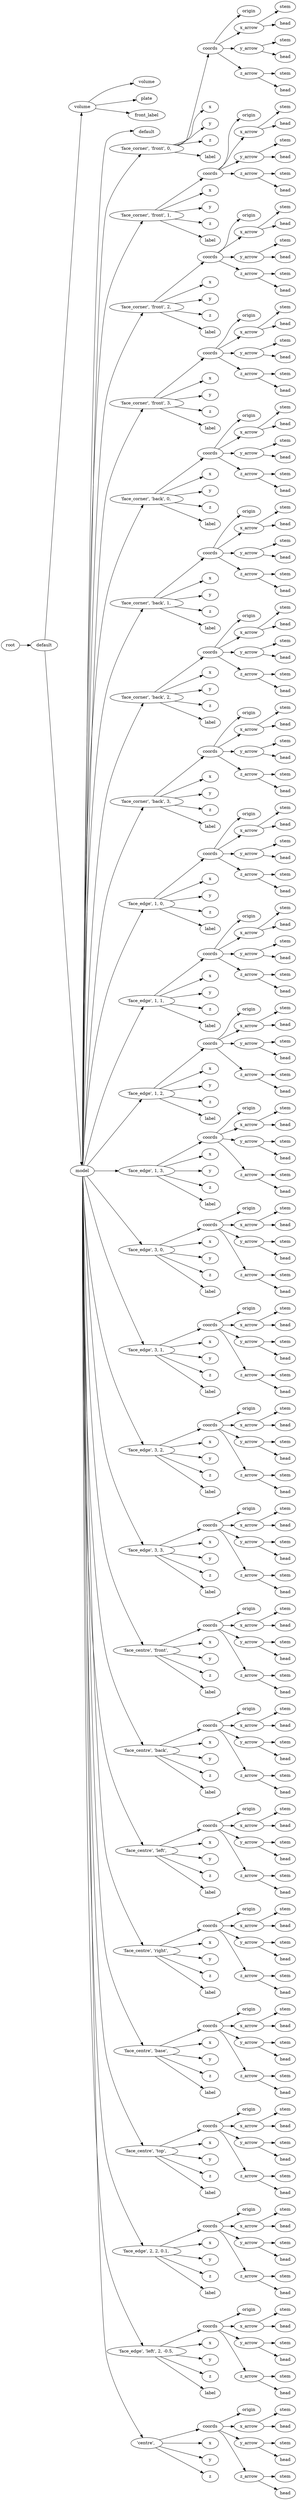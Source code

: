digraph default {
	graph [rankdir=LR]
	root_6 [label=root href="javascript:s=&quot;\(\)\nNone&quot;; console.log(s); alert(s);"]
	default_7 [label=default href="javascript:s=&quot;\(&#x27;default&#x27;,\)\nBuildVolumeVisual&quot;; console.log(s); alert(s);" tooltip=BuildVolumeVisual]
	volume_8 [label=volume href="javascript:s=&quot;\(&#x27;default&#x27;,\ &#x27;volume&#x27;\)\nBuildVolume&quot;; console.log(s); alert(s);" tooltip=BuildVolume]
	volume_9 [label=volume href="javascript:s=&quot;\(&#x27;default&#x27;,\ &#x27;volume&#x27;,\ &#x27;volume&#x27;\)\nBox&quot;; console.log(s); alert(s);" tooltip=Box]
	plate_10 [label=plate href="javascript:s=&quot;\(&#x27;default&#x27;,\ &#x27;volume&#x27;,\ &#x27;plate&#x27;\)\nBox&quot;; console.log(s); alert(s);" tooltip=Box]
	front_label_11 [label=front_label href="javascript:s=&quot;\(&#x27;default&#x27;,\ &#x27;volume&#x27;,\ &#x27;front_label&#x27;\)\nText&quot;; console.log(s); alert(s);" tooltip=Text]
	model_12 [label=model href="javascript:s=&quot;\(&#x27;default&#x27;,\ &#x27;model&#x27;\)\nMaker&quot;; console.log(s); alert(s);" tooltip=Maker]
	default_13 [label=default href="javascript:s=&quot;\(&#x27;default&#x27;,\ &#x27;model&#x27;,\ &#x27;default&#x27;\)\nBox&quot;; console.log(s); alert(s);" tooltip=Box]
	14 [label="'face_corner',\ 'front',\ 0,\ " href="javascript:s=&quot;\(&#x27;default&#x27;,\ &#x27;model&#x27;,\ &quot;&#x27;face_corner&#x27;,\ &#x27;front&#x27;,\ 0,\ &quot;\)\nAnnotatedCoordinates&quot;; console.log(s); alert(s);" tooltip=AnnotatedCoordinates]
	coords_15 [label=coords href="javascript:s=&quot;\(&#x27;default&#x27;,\ &#x27;model&#x27;,\ &quot;&#x27;face_corner&#x27;,\ &#x27;front&#x27;,\ 0,\ &quot;,\ &#x27;coords&#x27;\)\nCoordinates&quot;; console.log(s); alert(s);" tooltip=Coordinates]
	origin_16 [label=origin href="javascript:s=&quot;\(&#x27;default&#x27;,\ &#x27;model&#x27;,\ &quot;&#x27;face_corner&#x27;,\ &#x27;front&#x27;,\ 0,\ &quot;,\ &#x27;coords&#x27;,\ &#x27;origin&#x27;\)\nCoordinatesCage&quot;; console.log(s); alert(s);" tooltip=CoordinatesCage]
	x_arrow_17 [label=x_arrow href="javascript:s=&quot;\(&#x27;default&#x27;,\ &#x27;model&#x27;,\ &quot;&#x27;face_corner&#x27;,\ &#x27;front&#x27;,\ 0,\ &quot;,\ &#x27;coords&#x27;,\ &#x27;x_arrow&#x27;\)\nArrow&quot;; console.log(s); alert(s);" tooltip=Arrow]
	stem_18 [label=stem href="javascript:s=&quot;\(&#x27;default&#x27;,\ &#x27;model&#x27;,\ &quot;&#x27;face_corner&#x27;,\ &#x27;front&#x27;,\ 0,\ &quot;,\ &#x27;coords&#x27;,\ &#x27;x_arrow&#x27;,\ &#x27;stem&#x27;\)\nCone&quot;; console.log(s); alert(s);" tooltip=Cone]
	head_19 [label=head href="javascript:s=&quot;\(&#x27;default&#x27;,\ &#x27;model&#x27;,\ &quot;&#x27;face_corner&#x27;,\ &#x27;front&#x27;,\ 0,\ &quot;,\ &#x27;coords&#x27;,\ &#x27;x_arrow&#x27;,\ &#x27;head&#x27;\)\nCone&quot;; console.log(s); alert(s);" tooltip=Cone]
	y_arrow_20 [label=y_arrow href="javascript:s=&quot;\(&#x27;default&#x27;,\ &#x27;model&#x27;,\ &quot;&#x27;face_corner&#x27;,\ &#x27;front&#x27;,\ 0,\ &quot;,\ &#x27;coords&#x27;,\ &#x27;y_arrow&#x27;\)\nArrow&quot;; console.log(s); alert(s);" tooltip=Arrow]
	stem_21 [label=stem href="javascript:s=&quot;\(&#x27;default&#x27;,\ &#x27;model&#x27;,\ &quot;&#x27;face_corner&#x27;,\ &#x27;front&#x27;,\ 0,\ &quot;,\ &#x27;coords&#x27;,\ &#x27;y_arrow&#x27;,\ &#x27;stem&#x27;\)\nCone&quot;; console.log(s); alert(s);" tooltip=Cone]
	head_22 [label=head href="javascript:s=&quot;\(&#x27;default&#x27;,\ &#x27;model&#x27;,\ &quot;&#x27;face_corner&#x27;,\ &#x27;front&#x27;,\ 0,\ &quot;,\ &#x27;coords&#x27;,\ &#x27;y_arrow&#x27;,\ &#x27;head&#x27;\)\nCone&quot;; console.log(s); alert(s);" tooltip=Cone]
	z_arrow_23 [label=z_arrow href="javascript:s=&quot;\(&#x27;default&#x27;,\ &#x27;model&#x27;,\ &quot;&#x27;face_corner&#x27;,\ &#x27;front&#x27;,\ 0,\ &quot;,\ &#x27;coords&#x27;,\ &#x27;z_arrow&#x27;\)\nArrow&quot;; console.log(s); alert(s);" tooltip=Arrow]
	stem_24 [label=stem href="javascript:s=&quot;\(&#x27;default&#x27;,\ &#x27;model&#x27;,\ &quot;&#x27;face_corner&#x27;,\ &#x27;front&#x27;,\ 0,\ &quot;,\ &#x27;coords&#x27;,\ &#x27;z_arrow&#x27;,\ &#x27;stem&#x27;\)\nCone&quot;; console.log(s); alert(s);" tooltip=Cone]
	head_25 [label=head href="javascript:s=&quot;\(&#x27;default&#x27;,\ &#x27;model&#x27;,\ &quot;&#x27;face_corner&#x27;,\ &#x27;front&#x27;,\ 0,\ &quot;,\ &#x27;coords&#x27;,\ &#x27;z_arrow&#x27;,\ &#x27;head&#x27;\)\nCone&quot;; console.log(s); alert(s);" tooltip=Cone]
	x_26 [label=x href="javascript:s=&quot;\(&#x27;default&#x27;,\ &#x27;model&#x27;,\ &quot;&#x27;face_corner&#x27;,\ &#x27;front&#x27;,\ 0,\ &quot;,\ &#x27;x&#x27;\)\nText&quot;; console.log(s); alert(s);" tooltip=Text]
	y_27 [label=y href="javascript:s=&quot;\(&#x27;default&#x27;,\ &#x27;model&#x27;,\ &quot;&#x27;face_corner&#x27;,\ &#x27;front&#x27;,\ 0,\ &quot;,\ &#x27;y&#x27;\)\nText&quot;; console.log(s); alert(s);" tooltip=Text]
	z_28 [label=z href="javascript:s=&quot;\(&#x27;default&#x27;,\ &#x27;model&#x27;,\ &quot;&#x27;face_corner&#x27;,\ &#x27;front&#x27;,\ 0,\ &quot;,\ &#x27;z&#x27;\)\nText&quot;; console.log(s); alert(s);" tooltip=Text]
	label_29 [label=label href="javascript:s=&quot;\(&#x27;default&#x27;,\ &#x27;model&#x27;,\ &quot;&#x27;face_corner&#x27;,\ &#x27;front&#x27;,\ 0,\ &quot;,\ &#x27;label&#x27;\)\nText&quot;; console.log(s); alert(s);" tooltip=Text]
	30 [label="'face_corner',\ 'front',\ 1,\ " href="javascript:s=&quot;\(&#x27;default&#x27;,\ &#x27;model&#x27;,\ &quot;&#x27;face_corner&#x27;,\ &#x27;front&#x27;,\ 1,\ &quot;\)\nAnnotatedCoordinates&quot;; console.log(s); alert(s);" tooltip=AnnotatedCoordinates]
	coords_31 [label=coords href="javascript:s=&quot;\(&#x27;default&#x27;,\ &#x27;model&#x27;,\ &quot;&#x27;face_corner&#x27;,\ &#x27;front&#x27;,\ 1,\ &quot;,\ &#x27;coords&#x27;\)\nCoordinates&quot;; console.log(s); alert(s);" tooltip=Coordinates]
	origin_32 [label=origin href="javascript:s=&quot;\(&#x27;default&#x27;,\ &#x27;model&#x27;,\ &quot;&#x27;face_corner&#x27;,\ &#x27;front&#x27;,\ 1,\ &quot;,\ &#x27;coords&#x27;,\ &#x27;origin&#x27;\)\nCoordinatesCage&quot;; console.log(s); alert(s);" tooltip=CoordinatesCage]
	x_arrow_33 [label=x_arrow href="javascript:s=&quot;\(&#x27;default&#x27;,\ &#x27;model&#x27;,\ &quot;&#x27;face_corner&#x27;,\ &#x27;front&#x27;,\ 1,\ &quot;,\ &#x27;coords&#x27;,\ &#x27;x_arrow&#x27;\)\nArrow&quot;; console.log(s); alert(s);" tooltip=Arrow]
	stem_34 [label=stem href="javascript:s=&quot;\(&#x27;default&#x27;,\ &#x27;model&#x27;,\ &quot;&#x27;face_corner&#x27;,\ &#x27;front&#x27;,\ 1,\ &quot;,\ &#x27;coords&#x27;,\ &#x27;x_arrow&#x27;,\ &#x27;stem&#x27;\)\nCone&quot;; console.log(s); alert(s);" tooltip=Cone]
	head_35 [label=head href="javascript:s=&quot;\(&#x27;default&#x27;,\ &#x27;model&#x27;,\ &quot;&#x27;face_corner&#x27;,\ &#x27;front&#x27;,\ 1,\ &quot;,\ &#x27;coords&#x27;,\ &#x27;x_arrow&#x27;,\ &#x27;head&#x27;\)\nCone&quot;; console.log(s); alert(s);" tooltip=Cone]
	y_arrow_36 [label=y_arrow href="javascript:s=&quot;\(&#x27;default&#x27;,\ &#x27;model&#x27;,\ &quot;&#x27;face_corner&#x27;,\ &#x27;front&#x27;,\ 1,\ &quot;,\ &#x27;coords&#x27;,\ &#x27;y_arrow&#x27;\)\nArrow&quot;; console.log(s); alert(s);" tooltip=Arrow]
	stem_37 [label=stem href="javascript:s=&quot;\(&#x27;default&#x27;,\ &#x27;model&#x27;,\ &quot;&#x27;face_corner&#x27;,\ &#x27;front&#x27;,\ 1,\ &quot;,\ &#x27;coords&#x27;,\ &#x27;y_arrow&#x27;,\ &#x27;stem&#x27;\)\nCone&quot;; console.log(s); alert(s);" tooltip=Cone]
	head_38 [label=head href="javascript:s=&quot;\(&#x27;default&#x27;,\ &#x27;model&#x27;,\ &quot;&#x27;face_corner&#x27;,\ &#x27;front&#x27;,\ 1,\ &quot;,\ &#x27;coords&#x27;,\ &#x27;y_arrow&#x27;,\ &#x27;head&#x27;\)\nCone&quot;; console.log(s); alert(s);" tooltip=Cone]
	z_arrow_39 [label=z_arrow href="javascript:s=&quot;\(&#x27;default&#x27;,\ &#x27;model&#x27;,\ &quot;&#x27;face_corner&#x27;,\ &#x27;front&#x27;,\ 1,\ &quot;,\ &#x27;coords&#x27;,\ &#x27;z_arrow&#x27;\)\nArrow&quot;; console.log(s); alert(s);" tooltip=Arrow]
	stem_40 [label=stem href="javascript:s=&quot;\(&#x27;default&#x27;,\ &#x27;model&#x27;,\ &quot;&#x27;face_corner&#x27;,\ &#x27;front&#x27;,\ 1,\ &quot;,\ &#x27;coords&#x27;,\ &#x27;z_arrow&#x27;,\ &#x27;stem&#x27;\)\nCone&quot;; console.log(s); alert(s);" tooltip=Cone]
	head_41 [label=head href="javascript:s=&quot;\(&#x27;default&#x27;,\ &#x27;model&#x27;,\ &quot;&#x27;face_corner&#x27;,\ &#x27;front&#x27;,\ 1,\ &quot;,\ &#x27;coords&#x27;,\ &#x27;z_arrow&#x27;,\ &#x27;head&#x27;\)\nCone&quot;; console.log(s); alert(s);" tooltip=Cone]
	x_42 [label=x href="javascript:s=&quot;\(&#x27;default&#x27;,\ &#x27;model&#x27;,\ &quot;&#x27;face_corner&#x27;,\ &#x27;front&#x27;,\ 1,\ &quot;,\ &#x27;x&#x27;\)\nText&quot;; console.log(s); alert(s);" tooltip=Text]
	y_43 [label=y href="javascript:s=&quot;\(&#x27;default&#x27;,\ &#x27;model&#x27;,\ &quot;&#x27;face_corner&#x27;,\ &#x27;front&#x27;,\ 1,\ &quot;,\ &#x27;y&#x27;\)\nText&quot;; console.log(s); alert(s);" tooltip=Text]
	z_44 [label=z href="javascript:s=&quot;\(&#x27;default&#x27;,\ &#x27;model&#x27;,\ &quot;&#x27;face_corner&#x27;,\ &#x27;front&#x27;,\ 1,\ &quot;,\ &#x27;z&#x27;\)\nText&quot;; console.log(s); alert(s);" tooltip=Text]
	label_45 [label=label href="javascript:s=&quot;\(&#x27;default&#x27;,\ &#x27;model&#x27;,\ &quot;&#x27;face_corner&#x27;,\ &#x27;front&#x27;,\ 1,\ &quot;,\ &#x27;label&#x27;\)\nText&quot;; console.log(s); alert(s);" tooltip=Text]
	46 [label="'face_corner',\ 'front',\ 2,\ " href="javascript:s=&quot;\(&#x27;default&#x27;,\ &#x27;model&#x27;,\ &quot;&#x27;face_corner&#x27;,\ &#x27;front&#x27;,\ 2,\ &quot;\)\nAnnotatedCoordinates&quot;; console.log(s); alert(s);" tooltip=AnnotatedCoordinates]
	coords_47 [label=coords href="javascript:s=&quot;\(&#x27;default&#x27;,\ &#x27;model&#x27;,\ &quot;&#x27;face_corner&#x27;,\ &#x27;front&#x27;,\ 2,\ &quot;,\ &#x27;coords&#x27;\)\nCoordinates&quot;; console.log(s); alert(s);" tooltip=Coordinates]
	origin_48 [label=origin href="javascript:s=&quot;\(&#x27;default&#x27;,\ &#x27;model&#x27;,\ &quot;&#x27;face_corner&#x27;,\ &#x27;front&#x27;,\ 2,\ &quot;,\ &#x27;coords&#x27;,\ &#x27;origin&#x27;\)\nCoordinatesCage&quot;; console.log(s); alert(s);" tooltip=CoordinatesCage]
	x_arrow_49 [label=x_arrow href="javascript:s=&quot;\(&#x27;default&#x27;,\ &#x27;model&#x27;,\ &quot;&#x27;face_corner&#x27;,\ &#x27;front&#x27;,\ 2,\ &quot;,\ &#x27;coords&#x27;,\ &#x27;x_arrow&#x27;\)\nArrow&quot;; console.log(s); alert(s);" tooltip=Arrow]
	stem_50 [label=stem href="javascript:s=&quot;\(&#x27;default&#x27;,\ &#x27;model&#x27;,\ &quot;&#x27;face_corner&#x27;,\ &#x27;front&#x27;,\ 2,\ &quot;,\ &#x27;coords&#x27;,\ &#x27;x_arrow&#x27;,\ &#x27;stem&#x27;\)\nCone&quot;; console.log(s); alert(s);" tooltip=Cone]
	head_51 [label=head href="javascript:s=&quot;\(&#x27;default&#x27;,\ &#x27;model&#x27;,\ &quot;&#x27;face_corner&#x27;,\ &#x27;front&#x27;,\ 2,\ &quot;,\ &#x27;coords&#x27;,\ &#x27;x_arrow&#x27;,\ &#x27;head&#x27;\)\nCone&quot;; console.log(s); alert(s);" tooltip=Cone]
	y_arrow_52 [label=y_arrow href="javascript:s=&quot;\(&#x27;default&#x27;,\ &#x27;model&#x27;,\ &quot;&#x27;face_corner&#x27;,\ &#x27;front&#x27;,\ 2,\ &quot;,\ &#x27;coords&#x27;,\ &#x27;y_arrow&#x27;\)\nArrow&quot;; console.log(s); alert(s);" tooltip=Arrow]
	stem_53 [label=stem href="javascript:s=&quot;\(&#x27;default&#x27;,\ &#x27;model&#x27;,\ &quot;&#x27;face_corner&#x27;,\ &#x27;front&#x27;,\ 2,\ &quot;,\ &#x27;coords&#x27;,\ &#x27;y_arrow&#x27;,\ &#x27;stem&#x27;\)\nCone&quot;; console.log(s); alert(s);" tooltip=Cone]
	head_54 [label=head href="javascript:s=&quot;\(&#x27;default&#x27;,\ &#x27;model&#x27;,\ &quot;&#x27;face_corner&#x27;,\ &#x27;front&#x27;,\ 2,\ &quot;,\ &#x27;coords&#x27;,\ &#x27;y_arrow&#x27;,\ &#x27;head&#x27;\)\nCone&quot;; console.log(s); alert(s);" tooltip=Cone]
	z_arrow_55 [label=z_arrow href="javascript:s=&quot;\(&#x27;default&#x27;,\ &#x27;model&#x27;,\ &quot;&#x27;face_corner&#x27;,\ &#x27;front&#x27;,\ 2,\ &quot;,\ &#x27;coords&#x27;,\ &#x27;z_arrow&#x27;\)\nArrow&quot;; console.log(s); alert(s);" tooltip=Arrow]
	stem_56 [label=stem href="javascript:s=&quot;\(&#x27;default&#x27;,\ &#x27;model&#x27;,\ &quot;&#x27;face_corner&#x27;,\ &#x27;front&#x27;,\ 2,\ &quot;,\ &#x27;coords&#x27;,\ &#x27;z_arrow&#x27;,\ &#x27;stem&#x27;\)\nCone&quot;; console.log(s); alert(s);" tooltip=Cone]
	head_57 [label=head href="javascript:s=&quot;\(&#x27;default&#x27;,\ &#x27;model&#x27;,\ &quot;&#x27;face_corner&#x27;,\ &#x27;front&#x27;,\ 2,\ &quot;,\ &#x27;coords&#x27;,\ &#x27;z_arrow&#x27;,\ &#x27;head&#x27;\)\nCone&quot;; console.log(s); alert(s);" tooltip=Cone]
	x_58 [label=x href="javascript:s=&quot;\(&#x27;default&#x27;,\ &#x27;model&#x27;,\ &quot;&#x27;face_corner&#x27;,\ &#x27;front&#x27;,\ 2,\ &quot;,\ &#x27;x&#x27;\)\nText&quot;; console.log(s); alert(s);" tooltip=Text]
	y_59 [label=y href="javascript:s=&quot;\(&#x27;default&#x27;,\ &#x27;model&#x27;,\ &quot;&#x27;face_corner&#x27;,\ &#x27;front&#x27;,\ 2,\ &quot;,\ &#x27;y&#x27;\)\nText&quot;; console.log(s); alert(s);" tooltip=Text]
	z_60 [label=z href="javascript:s=&quot;\(&#x27;default&#x27;,\ &#x27;model&#x27;,\ &quot;&#x27;face_corner&#x27;,\ &#x27;front&#x27;,\ 2,\ &quot;,\ &#x27;z&#x27;\)\nText&quot;; console.log(s); alert(s);" tooltip=Text]
	label_61 [label=label href="javascript:s=&quot;\(&#x27;default&#x27;,\ &#x27;model&#x27;,\ &quot;&#x27;face_corner&#x27;,\ &#x27;front&#x27;,\ 2,\ &quot;,\ &#x27;label&#x27;\)\nText&quot;; console.log(s); alert(s);" tooltip=Text]
	62 [label="'face_corner',\ 'front',\ 3,\ " href="javascript:s=&quot;\(&#x27;default&#x27;,\ &#x27;model&#x27;,\ &quot;&#x27;face_corner&#x27;,\ &#x27;front&#x27;,\ 3,\ &quot;\)\nAnnotatedCoordinates&quot;; console.log(s); alert(s);" tooltip=AnnotatedCoordinates]
	coords_63 [label=coords href="javascript:s=&quot;\(&#x27;default&#x27;,\ &#x27;model&#x27;,\ &quot;&#x27;face_corner&#x27;,\ &#x27;front&#x27;,\ 3,\ &quot;,\ &#x27;coords&#x27;\)\nCoordinates&quot;; console.log(s); alert(s);" tooltip=Coordinates]
	origin_64 [label=origin href="javascript:s=&quot;\(&#x27;default&#x27;,\ &#x27;model&#x27;,\ &quot;&#x27;face_corner&#x27;,\ &#x27;front&#x27;,\ 3,\ &quot;,\ &#x27;coords&#x27;,\ &#x27;origin&#x27;\)\nCoordinatesCage&quot;; console.log(s); alert(s);" tooltip=CoordinatesCage]
	x_arrow_65 [label=x_arrow href="javascript:s=&quot;\(&#x27;default&#x27;,\ &#x27;model&#x27;,\ &quot;&#x27;face_corner&#x27;,\ &#x27;front&#x27;,\ 3,\ &quot;,\ &#x27;coords&#x27;,\ &#x27;x_arrow&#x27;\)\nArrow&quot;; console.log(s); alert(s);" tooltip=Arrow]
	stem_66 [label=stem href="javascript:s=&quot;\(&#x27;default&#x27;,\ &#x27;model&#x27;,\ &quot;&#x27;face_corner&#x27;,\ &#x27;front&#x27;,\ 3,\ &quot;,\ &#x27;coords&#x27;,\ &#x27;x_arrow&#x27;,\ &#x27;stem&#x27;\)\nCone&quot;; console.log(s); alert(s);" tooltip=Cone]
	head_67 [label=head href="javascript:s=&quot;\(&#x27;default&#x27;,\ &#x27;model&#x27;,\ &quot;&#x27;face_corner&#x27;,\ &#x27;front&#x27;,\ 3,\ &quot;,\ &#x27;coords&#x27;,\ &#x27;x_arrow&#x27;,\ &#x27;head&#x27;\)\nCone&quot;; console.log(s); alert(s);" tooltip=Cone]
	y_arrow_68 [label=y_arrow href="javascript:s=&quot;\(&#x27;default&#x27;,\ &#x27;model&#x27;,\ &quot;&#x27;face_corner&#x27;,\ &#x27;front&#x27;,\ 3,\ &quot;,\ &#x27;coords&#x27;,\ &#x27;y_arrow&#x27;\)\nArrow&quot;; console.log(s); alert(s);" tooltip=Arrow]
	stem_69 [label=stem href="javascript:s=&quot;\(&#x27;default&#x27;,\ &#x27;model&#x27;,\ &quot;&#x27;face_corner&#x27;,\ &#x27;front&#x27;,\ 3,\ &quot;,\ &#x27;coords&#x27;,\ &#x27;y_arrow&#x27;,\ &#x27;stem&#x27;\)\nCone&quot;; console.log(s); alert(s);" tooltip=Cone]
	head_70 [label=head href="javascript:s=&quot;\(&#x27;default&#x27;,\ &#x27;model&#x27;,\ &quot;&#x27;face_corner&#x27;,\ &#x27;front&#x27;,\ 3,\ &quot;,\ &#x27;coords&#x27;,\ &#x27;y_arrow&#x27;,\ &#x27;head&#x27;\)\nCone&quot;; console.log(s); alert(s);" tooltip=Cone]
	z_arrow_71 [label=z_arrow href="javascript:s=&quot;\(&#x27;default&#x27;,\ &#x27;model&#x27;,\ &quot;&#x27;face_corner&#x27;,\ &#x27;front&#x27;,\ 3,\ &quot;,\ &#x27;coords&#x27;,\ &#x27;z_arrow&#x27;\)\nArrow&quot;; console.log(s); alert(s);" tooltip=Arrow]
	stem_72 [label=stem href="javascript:s=&quot;\(&#x27;default&#x27;,\ &#x27;model&#x27;,\ &quot;&#x27;face_corner&#x27;,\ &#x27;front&#x27;,\ 3,\ &quot;,\ &#x27;coords&#x27;,\ &#x27;z_arrow&#x27;,\ &#x27;stem&#x27;\)\nCone&quot;; console.log(s); alert(s);" tooltip=Cone]
	head_73 [label=head href="javascript:s=&quot;\(&#x27;default&#x27;,\ &#x27;model&#x27;,\ &quot;&#x27;face_corner&#x27;,\ &#x27;front&#x27;,\ 3,\ &quot;,\ &#x27;coords&#x27;,\ &#x27;z_arrow&#x27;,\ &#x27;head&#x27;\)\nCone&quot;; console.log(s); alert(s);" tooltip=Cone]
	x_74 [label=x href="javascript:s=&quot;\(&#x27;default&#x27;,\ &#x27;model&#x27;,\ &quot;&#x27;face_corner&#x27;,\ &#x27;front&#x27;,\ 3,\ &quot;,\ &#x27;x&#x27;\)\nText&quot;; console.log(s); alert(s);" tooltip=Text]
	y_75 [label=y href="javascript:s=&quot;\(&#x27;default&#x27;,\ &#x27;model&#x27;,\ &quot;&#x27;face_corner&#x27;,\ &#x27;front&#x27;,\ 3,\ &quot;,\ &#x27;y&#x27;\)\nText&quot;; console.log(s); alert(s);" tooltip=Text]
	z_76 [label=z href="javascript:s=&quot;\(&#x27;default&#x27;,\ &#x27;model&#x27;,\ &quot;&#x27;face_corner&#x27;,\ &#x27;front&#x27;,\ 3,\ &quot;,\ &#x27;z&#x27;\)\nText&quot;; console.log(s); alert(s);" tooltip=Text]
	label_77 [label=label href="javascript:s=&quot;\(&#x27;default&#x27;,\ &#x27;model&#x27;,\ &quot;&#x27;face_corner&#x27;,\ &#x27;front&#x27;,\ 3,\ &quot;,\ &#x27;label&#x27;\)\nText&quot;; console.log(s); alert(s);" tooltip=Text]
	78 [label="'face_corner',\ 'back',\ 0,\ " href="javascript:s=&quot;\(&#x27;default&#x27;,\ &#x27;model&#x27;,\ &quot;&#x27;face_corner&#x27;,\ &#x27;back&#x27;,\ 0,\ &quot;\)\nAnnotatedCoordinates&quot;; console.log(s); alert(s);" tooltip=AnnotatedCoordinates]
	coords_79 [label=coords href="javascript:s=&quot;\(&#x27;default&#x27;,\ &#x27;model&#x27;,\ &quot;&#x27;face_corner&#x27;,\ &#x27;back&#x27;,\ 0,\ &quot;,\ &#x27;coords&#x27;\)\nCoordinates&quot;; console.log(s); alert(s);" tooltip=Coordinates]
	origin_80 [label=origin href="javascript:s=&quot;\(&#x27;default&#x27;,\ &#x27;model&#x27;,\ &quot;&#x27;face_corner&#x27;,\ &#x27;back&#x27;,\ 0,\ &quot;,\ &#x27;coords&#x27;,\ &#x27;origin&#x27;\)\nCoordinatesCage&quot;; console.log(s); alert(s);" tooltip=CoordinatesCage]
	x_arrow_81 [label=x_arrow href="javascript:s=&quot;\(&#x27;default&#x27;,\ &#x27;model&#x27;,\ &quot;&#x27;face_corner&#x27;,\ &#x27;back&#x27;,\ 0,\ &quot;,\ &#x27;coords&#x27;,\ &#x27;x_arrow&#x27;\)\nArrow&quot;; console.log(s); alert(s);" tooltip=Arrow]
	stem_82 [label=stem href="javascript:s=&quot;\(&#x27;default&#x27;,\ &#x27;model&#x27;,\ &quot;&#x27;face_corner&#x27;,\ &#x27;back&#x27;,\ 0,\ &quot;,\ &#x27;coords&#x27;,\ &#x27;x_arrow&#x27;,\ &#x27;stem&#x27;\)\nCone&quot;; console.log(s); alert(s);" tooltip=Cone]
	head_83 [label=head href="javascript:s=&quot;\(&#x27;default&#x27;,\ &#x27;model&#x27;,\ &quot;&#x27;face_corner&#x27;,\ &#x27;back&#x27;,\ 0,\ &quot;,\ &#x27;coords&#x27;,\ &#x27;x_arrow&#x27;,\ &#x27;head&#x27;\)\nCone&quot;; console.log(s); alert(s);" tooltip=Cone]
	y_arrow_84 [label=y_arrow href="javascript:s=&quot;\(&#x27;default&#x27;,\ &#x27;model&#x27;,\ &quot;&#x27;face_corner&#x27;,\ &#x27;back&#x27;,\ 0,\ &quot;,\ &#x27;coords&#x27;,\ &#x27;y_arrow&#x27;\)\nArrow&quot;; console.log(s); alert(s);" tooltip=Arrow]
	stem_85 [label=stem href="javascript:s=&quot;\(&#x27;default&#x27;,\ &#x27;model&#x27;,\ &quot;&#x27;face_corner&#x27;,\ &#x27;back&#x27;,\ 0,\ &quot;,\ &#x27;coords&#x27;,\ &#x27;y_arrow&#x27;,\ &#x27;stem&#x27;\)\nCone&quot;; console.log(s); alert(s);" tooltip=Cone]
	head_86 [label=head href="javascript:s=&quot;\(&#x27;default&#x27;,\ &#x27;model&#x27;,\ &quot;&#x27;face_corner&#x27;,\ &#x27;back&#x27;,\ 0,\ &quot;,\ &#x27;coords&#x27;,\ &#x27;y_arrow&#x27;,\ &#x27;head&#x27;\)\nCone&quot;; console.log(s); alert(s);" tooltip=Cone]
	z_arrow_87 [label=z_arrow href="javascript:s=&quot;\(&#x27;default&#x27;,\ &#x27;model&#x27;,\ &quot;&#x27;face_corner&#x27;,\ &#x27;back&#x27;,\ 0,\ &quot;,\ &#x27;coords&#x27;,\ &#x27;z_arrow&#x27;\)\nArrow&quot;; console.log(s); alert(s);" tooltip=Arrow]
	stem_88 [label=stem href="javascript:s=&quot;\(&#x27;default&#x27;,\ &#x27;model&#x27;,\ &quot;&#x27;face_corner&#x27;,\ &#x27;back&#x27;,\ 0,\ &quot;,\ &#x27;coords&#x27;,\ &#x27;z_arrow&#x27;,\ &#x27;stem&#x27;\)\nCone&quot;; console.log(s); alert(s);" tooltip=Cone]
	head_89 [label=head href="javascript:s=&quot;\(&#x27;default&#x27;,\ &#x27;model&#x27;,\ &quot;&#x27;face_corner&#x27;,\ &#x27;back&#x27;,\ 0,\ &quot;,\ &#x27;coords&#x27;,\ &#x27;z_arrow&#x27;,\ &#x27;head&#x27;\)\nCone&quot;; console.log(s); alert(s);" tooltip=Cone]
	x_90 [label=x href="javascript:s=&quot;\(&#x27;default&#x27;,\ &#x27;model&#x27;,\ &quot;&#x27;face_corner&#x27;,\ &#x27;back&#x27;,\ 0,\ &quot;,\ &#x27;x&#x27;\)\nText&quot;; console.log(s); alert(s);" tooltip=Text]
	y_91 [label=y href="javascript:s=&quot;\(&#x27;default&#x27;,\ &#x27;model&#x27;,\ &quot;&#x27;face_corner&#x27;,\ &#x27;back&#x27;,\ 0,\ &quot;,\ &#x27;y&#x27;\)\nText&quot;; console.log(s); alert(s);" tooltip=Text]
	z_92 [label=z href="javascript:s=&quot;\(&#x27;default&#x27;,\ &#x27;model&#x27;,\ &quot;&#x27;face_corner&#x27;,\ &#x27;back&#x27;,\ 0,\ &quot;,\ &#x27;z&#x27;\)\nText&quot;; console.log(s); alert(s);" tooltip=Text]
	label_93 [label=label href="javascript:s=&quot;\(&#x27;default&#x27;,\ &#x27;model&#x27;,\ &quot;&#x27;face_corner&#x27;,\ &#x27;back&#x27;,\ 0,\ &quot;,\ &#x27;label&#x27;\)\nText&quot;; console.log(s); alert(s);" tooltip=Text]
	94 [label="'face_corner',\ 'back',\ 1,\ " href="javascript:s=&quot;\(&#x27;default&#x27;,\ &#x27;model&#x27;,\ &quot;&#x27;face_corner&#x27;,\ &#x27;back&#x27;,\ 1,\ &quot;\)\nAnnotatedCoordinates&quot;; console.log(s); alert(s);" tooltip=AnnotatedCoordinates]
	coords_95 [label=coords href="javascript:s=&quot;\(&#x27;default&#x27;,\ &#x27;model&#x27;,\ &quot;&#x27;face_corner&#x27;,\ &#x27;back&#x27;,\ 1,\ &quot;,\ &#x27;coords&#x27;\)\nCoordinates&quot;; console.log(s); alert(s);" tooltip=Coordinates]
	origin_96 [label=origin href="javascript:s=&quot;\(&#x27;default&#x27;,\ &#x27;model&#x27;,\ &quot;&#x27;face_corner&#x27;,\ &#x27;back&#x27;,\ 1,\ &quot;,\ &#x27;coords&#x27;,\ &#x27;origin&#x27;\)\nCoordinatesCage&quot;; console.log(s); alert(s);" tooltip=CoordinatesCage]
	x_arrow_97 [label=x_arrow href="javascript:s=&quot;\(&#x27;default&#x27;,\ &#x27;model&#x27;,\ &quot;&#x27;face_corner&#x27;,\ &#x27;back&#x27;,\ 1,\ &quot;,\ &#x27;coords&#x27;,\ &#x27;x_arrow&#x27;\)\nArrow&quot;; console.log(s); alert(s);" tooltip=Arrow]
	stem_98 [label=stem href="javascript:s=&quot;\(&#x27;default&#x27;,\ &#x27;model&#x27;,\ &quot;&#x27;face_corner&#x27;,\ &#x27;back&#x27;,\ 1,\ &quot;,\ &#x27;coords&#x27;,\ &#x27;x_arrow&#x27;,\ &#x27;stem&#x27;\)\nCone&quot;; console.log(s); alert(s);" tooltip=Cone]
	head_99 [label=head href="javascript:s=&quot;\(&#x27;default&#x27;,\ &#x27;model&#x27;,\ &quot;&#x27;face_corner&#x27;,\ &#x27;back&#x27;,\ 1,\ &quot;,\ &#x27;coords&#x27;,\ &#x27;x_arrow&#x27;,\ &#x27;head&#x27;\)\nCone&quot;; console.log(s); alert(s);" tooltip=Cone]
	y_arrow_100 [label=y_arrow href="javascript:s=&quot;\(&#x27;default&#x27;,\ &#x27;model&#x27;,\ &quot;&#x27;face_corner&#x27;,\ &#x27;back&#x27;,\ 1,\ &quot;,\ &#x27;coords&#x27;,\ &#x27;y_arrow&#x27;\)\nArrow&quot;; console.log(s); alert(s);" tooltip=Arrow]
	stem_101 [label=stem href="javascript:s=&quot;\(&#x27;default&#x27;,\ &#x27;model&#x27;,\ &quot;&#x27;face_corner&#x27;,\ &#x27;back&#x27;,\ 1,\ &quot;,\ &#x27;coords&#x27;,\ &#x27;y_arrow&#x27;,\ &#x27;stem&#x27;\)\nCone&quot;; console.log(s); alert(s);" tooltip=Cone]
	head_102 [label=head href="javascript:s=&quot;\(&#x27;default&#x27;,\ &#x27;model&#x27;,\ &quot;&#x27;face_corner&#x27;,\ &#x27;back&#x27;,\ 1,\ &quot;,\ &#x27;coords&#x27;,\ &#x27;y_arrow&#x27;,\ &#x27;head&#x27;\)\nCone&quot;; console.log(s); alert(s);" tooltip=Cone]
	z_arrow_103 [label=z_arrow href="javascript:s=&quot;\(&#x27;default&#x27;,\ &#x27;model&#x27;,\ &quot;&#x27;face_corner&#x27;,\ &#x27;back&#x27;,\ 1,\ &quot;,\ &#x27;coords&#x27;,\ &#x27;z_arrow&#x27;\)\nArrow&quot;; console.log(s); alert(s);" tooltip=Arrow]
	stem_104 [label=stem href="javascript:s=&quot;\(&#x27;default&#x27;,\ &#x27;model&#x27;,\ &quot;&#x27;face_corner&#x27;,\ &#x27;back&#x27;,\ 1,\ &quot;,\ &#x27;coords&#x27;,\ &#x27;z_arrow&#x27;,\ &#x27;stem&#x27;\)\nCone&quot;; console.log(s); alert(s);" tooltip=Cone]
	head_105 [label=head href="javascript:s=&quot;\(&#x27;default&#x27;,\ &#x27;model&#x27;,\ &quot;&#x27;face_corner&#x27;,\ &#x27;back&#x27;,\ 1,\ &quot;,\ &#x27;coords&#x27;,\ &#x27;z_arrow&#x27;,\ &#x27;head&#x27;\)\nCone&quot;; console.log(s); alert(s);" tooltip=Cone]
	x_106 [label=x href="javascript:s=&quot;\(&#x27;default&#x27;,\ &#x27;model&#x27;,\ &quot;&#x27;face_corner&#x27;,\ &#x27;back&#x27;,\ 1,\ &quot;,\ &#x27;x&#x27;\)\nText&quot;; console.log(s); alert(s);" tooltip=Text]
	y_107 [label=y href="javascript:s=&quot;\(&#x27;default&#x27;,\ &#x27;model&#x27;,\ &quot;&#x27;face_corner&#x27;,\ &#x27;back&#x27;,\ 1,\ &quot;,\ &#x27;y&#x27;\)\nText&quot;; console.log(s); alert(s);" tooltip=Text]
	z_108 [label=z href="javascript:s=&quot;\(&#x27;default&#x27;,\ &#x27;model&#x27;,\ &quot;&#x27;face_corner&#x27;,\ &#x27;back&#x27;,\ 1,\ &quot;,\ &#x27;z&#x27;\)\nText&quot;; console.log(s); alert(s);" tooltip=Text]
	label_109 [label=label href="javascript:s=&quot;\(&#x27;default&#x27;,\ &#x27;model&#x27;,\ &quot;&#x27;face_corner&#x27;,\ &#x27;back&#x27;,\ 1,\ &quot;,\ &#x27;label&#x27;\)\nText&quot;; console.log(s); alert(s);" tooltip=Text]
	110 [label="'face_corner',\ 'back',\ 2,\ " href="javascript:s=&quot;\(&#x27;default&#x27;,\ &#x27;model&#x27;,\ &quot;&#x27;face_corner&#x27;,\ &#x27;back&#x27;,\ 2,\ &quot;\)\nAnnotatedCoordinates&quot;; console.log(s); alert(s);" tooltip=AnnotatedCoordinates]
	coords_111 [label=coords href="javascript:s=&quot;\(&#x27;default&#x27;,\ &#x27;model&#x27;,\ &quot;&#x27;face_corner&#x27;,\ &#x27;back&#x27;,\ 2,\ &quot;,\ &#x27;coords&#x27;\)\nCoordinates&quot;; console.log(s); alert(s);" tooltip=Coordinates]
	origin_112 [label=origin href="javascript:s=&quot;\(&#x27;default&#x27;,\ &#x27;model&#x27;,\ &quot;&#x27;face_corner&#x27;,\ &#x27;back&#x27;,\ 2,\ &quot;,\ &#x27;coords&#x27;,\ &#x27;origin&#x27;\)\nCoordinatesCage&quot;; console.log(s); alert(s);" tooltip=CoordinatesCage]
	x_arrow_113 [label=x_arrow href="javascript:s=&quot;\(&#x27;default&#x27;,\ &#x27;model&#x27;,\ &quot;&#x27;face_corner&#x27;,\ &#x27;back&#x27;,\ 2,\ &quot;,\ &#x27;coords&#x27;,\ &#x27;x_arrow&#x27;\)\nArrow&quot;; console.log(s); alert(s);" tooltip=Arrow]
	stem_114 [label=stem href="javascript:s=&quot;\(&#x27;default&#x27;,\ &#x27;model&#x27;,\ &quot;&#x27;face_corner&#x27;,\ &#x27;back&#x27;,\ 2,\ &quot;,\ &#x27;coords&#x27;,\ &#x27;x_arrow&#x27;,\ &#x27;stem&#x27;\)\nCone&quot;; console.log(s); alert(s);" tooltip=Cone]
	head_115 [label=head href="javascript:s=&quot;\(&#x27;default&#x27;,\ &#x27;model&#x27;,\ &quot;&#x27;face_corner&#x27;,\ &#x27;back&#x27;,\ 2,\ &quot;,\ &#x27;coords&#x27;,\ &#x27;x_arrow&#x27;,\ &#x27;head&#x27;\)\nCone&quot;; console.log(s); alert(s);" tooltip=Cone]
	y_arrow_116 [label=y_arrow href="javascript:s=&quot;\(&#x27;default&#x27;,\ &#x27;model&#x27;,\ &quot;&#x27;face_corner&#x27;,\ &#x27;back&#x27;,\ 2,\ &quot;,\ &#x27;coords&#x27;,\ &#x27;y_arrow&#x27;\)\nArrow&quot;; console.log(s); alert(s);" tooltip=Arrow]
	stem_117 [label=stem href="javascript:s=&quot;\(&#x27;default&#x27;,\ &#x27;model&#x27;,\ &quot;&#x27;face_corner&#x27;,\ &#x27;back&#x27;,\ 2,\ &quot;,\ &#x27;coords&#x27;,\ &#x27;y_arrow&#x27;,\ &#x27;stem&#x27;\)\nCone&quot;; console.log(s); alert(s);" tooltip=Cone]
	head_118 [label=head href="javascript:s=&quot;\(&#x27;default&#x27;,\ &#x27;model&#x27;,\ &quot;&#x27;face_corner&#x27;,\ &#x27;back&#x27;,\ 2,\ &quot;,\ &#x27;coords&#x27;,\ &#x27;y_arrow&#x27;,\ &#x27;head&#x27;\)\nCone&quot;; console.log(s); alert(s);" tooltip=Cone]
	z_arrow_119 [label=z_arrow href="javascript:s=&quot;\(&#x27;default&#x27;,\ &#x27;model&#x27;,\ &quot;&#x27;face_corner&#x27;,\ &#x27;back&#x27;,\ 2,\ &quot;,\ &#x27;coords&#x27;,\ &#x27;z_arrow&#x27;\)\nArrow&quot;; console.log(s); alert(s);" tooltip=Arrow]
	stem_120 [label=stem href="javascript:s=&quot;\(&#x27;default&#x27;,\ &#x27;model&#x27;,\ &quot;&#x27;face_corner&#x27;,\ &#x27;back&#x27;,\ 2,\ &quot;,\ &#x27;coords&#x27;,\ &#x27;z_arrow&#x27;,\ &#x27;stem&#x27;\)\nCone&quot;; console.log(s); alert(s);" tooltip=Cone]
	head_121 [label=head href="javascript:s=&quot;\(&#x27;default&#x27;,\ &#x27;model&#x27;,\ &quot;&#x27;face_corner&#x27;,\ &#x27;back&#x27;,\ 2,\ &quot;,\ &#x27;coords&#x27;,\ &#x27;z_arrow&#x27;,\ &#x27;head&#x27;\)\nCone&quot;; console.log(s); alert(s);" tooltip=Cone]
	x_122 [label=x href="javascript:s=&quot;\(&#x27;default&#x27;,\ &#x27;model&#x27;,\ &quot;&#x27;face_corner&#x27;,\ &#x27;back&#x27;,\ 2,\ &quot;,\ &#x27;x&#x27;\)\nText&quot;; console.log(s); alert(s);" tooltip=Text]
	y_123 [label=y href="javascript:s=&quot;\(&#x27;default&#x27;,\ &#x27;model&#x27;,\ &quot;&#x27;face_corner&#x27;,\ &#x27;back&#x27;,\ 2,\ &quot;,\ &#x27;y&#x27;\)\nText&quot;; console.log(s); alert(s);" tooltip=Text]
	z_124 [label=z href="javascript:s=&quot;\(&#x27;default&#x27;,\ &#x27;model&#x27;,\ &quot;&#x27;face_corner&#x27;,\ &#x27;back&#x27;,\ 2,\ &quot;,\ &#x27;z&#x27;\)\nText&quot;; console.log(s); alert(s);" tooltip=Text]
	label_125 [label=label href="javascript:s=&quot;\(&#x27;default&#x27;,\ &#x27;model&#x27;,\ &quot;&#x27;face_corner&#x27;,\ &#x27;back&#x27;,\ 2,\ &quot;,\ &#x27;label&#x27;\)\nText&quot;; console.log(s); alert(s);" tooltip=Text]
	126 [label="'face_corner',\ 'back',\ 3,\ " href="javascript:s=&quot;\(&#x27;default&#x27;,\ &#x27;model&#x27;,\ &quot;&#x27;face_corner&#x27;,\ &#x27;back&#x27;,\ 3,\ &quot;\)\nAnnotatedCoordinates&quot;; console.log(s); alert(s);" tooltip=AnnotatedCoordinates]
	coords_127 [label=coords href="javascript:s=&quot;\(&#x27;default&#x27;,\ &#x27;model&#x27;,\ &quot;&#x27;face_corner&#x27;,\ &#x27;back&#x27;,\ 3,\ &quot;,\ &#x27;coords&#x27;\)\nCoordinates&quot;; console.log(s); alert(s);" tooltip=Coordinates]
	origin_128 [label=origin href="javascript:s=&quot;\(&#x27;default&#x27;,\ &#x27;model&#x27;,\ &quot;&#x27;face_corner&#x27;,\ &#x27;back&#x27;,\ 3,\ &quot;,\ &#x27;coords&#x27;,\ &#x27;origin&#x27;\)\nCoordinatesCage&quot;; console.log(s); alert(s);" tooltip=CoordinatesCage]
	x_arrow_129 [label=x_arrow href="javascript:s=&quot;\(&#x27;default&#x27;,\ &#x27;model&#x27;,\ &quot;&#x27;face_corner&#x27;,\ &#x27;back&#x27;,\ 3,\ &quot;,\ &#x27;coords&#x27;,\ &#x27;x_arrow&#x27;\)\nArrow&quot;; console.log(s); alert(s);" tooltip=Arrow]
	stem_130 [label=stem href="javascript:s=&quot;\(&#x27;default&#x27;,\ &#x27;model&#x27;,\ &quot;&#x27;face_corner&#x27;,\ &#x27;back&#x27;,\ 3,\ &quot;,\ &#x27;coords&#x27;,\ &#x27;x_arrow&#x27;,\ &#x27;stem&#x27;\)\nCone&quot;; console.log(s); alert(s);" tooltip=Cone]
	head_131 [label=head href="javascript:s=&quot;\(&#x27;default&#x27;,\ &#x27;model&#x27;,\ &quot;&#x27;face_corner&#x27;,\ &#x27;back&#x27;,\ 3,\ &quot;,\ &#x27;coords&#x27;,\ &#x27;x_arrow&#x27;,\ &#x27;head&#x27;\)\nCone&quot;; console.log(s); alert(s);" tooltip=Cone]
	y_arrow_132 [label=y_arrow href="javascript:s=&quot;\(&#x27;default&#x27;,\ &#x27;model&#x27;,\ &quot;&#x27;face_corner&#x27;,\ &#x27;back&#x27;,\ 3,\ &quot;,\ &#x27;coords&#x27;,\ &#x27;y_arrow&#x27;\)\nArrow&quot;; console.log(s); alert(s);" tooltip=Arrow]
	stem_133 [label=stem href="javascript:s=&quot;\(&#x27;default&#x27;,\ &#x27;model&#x27;,\ &quot;&#x27;face_corner&#x27;,\ &#x27;back&#x27;,\ 3,\ &quot;,\ &#x27;coords&#x27;,\ &#x27;y_arrow&#x27;,\ &#x27;stem&#x27;\)\nCone&quot;; console.log(s); alert(s);" tooltip=Cone]
	head_134 [label=head href="javascript:s=&quot;\(&#x27;default&#x27;,\ &#x27;model&#x27;,\ &quot;&#x27;face_corner&#x27;,\ &#x27;back&#x27;,\ 3,\ &quot;,\ &#x27;coords&#x27;,\ &#x27;y_arrow&#x27;,\ &#x27;head&#x27;\)\nCone&quot;; console.log(s); alert(s);" tooltip=Cone]
	z_arrow_135 [label=z_arrow href="javascript:s=&quot;\(&#x27;default&#x27;,\ &#x27;model&#x27;,\ &quot;&#x27;face_corner&#x27;,\ &#x27;back&#x27;,\ 3,\ &quot;,\ &#x27;coords&#x27;,\ &#x27;z_arrow&#x27;\)\nArrow&quot;; console.log(s); alert(s);" tooltip=Arrow]
	stem_136 [label=stem href="javascript:s=&quot;\(&#x27;default&#x27;,\ &#x27;model&#x27;,\ &quot;&#x27;face_corner&#x27;,\ &#x27;back&#x27;,\ 3,\ &quot;,\ &#x27;coords&#x27;,\ &#x27;z_arrow&#x27;,\ &#x27;stem&#x27;\)\nCone&quot;; console.log(s); alert(s);" tooltip=Cone]
	head_137 [label=head href="javascript:s=&quot;\(&#x27;default&#x27;,\ &#x27;model&#x27;,\ &quot;&#x27;face_corner&#x27;,\ &#x27;back&#x27;,\ 3,\ &quot;,\ &#x27;coords&#x27;,\ &#x27;z_arrow&#x27;,\ &#x27;head&#x27;\)\nCone&quot;; console.log(s); alert(s);" tooltip=Cone]
	x_138 [label=x href="javascript:s=&quot;\(&#x27;default&#x27;,\ &#x27;model&#x27;,\ &quot;&#x27;face_corner&#x27;,\ &#x27;back&#x27;,\ 3,\ &quot;,\ &#x27;x&#x27;\)\nText&quot;; console.log(s); alert(s);" tooltip=Text]
	y_139 [label=y href="javascript:s=&quot;\(&#x27;default&#x27;,\ &#x27;model&#x27;,\ &quot;&#x27;face_corner&#x27;,\ &#x27;back&#x27;,\ 3,\ &quot;,\ &#x27;y&#x27;\)\nText&quot;; console.log(s); alert(s);" tooltip=Text]
	z_140 [label=z href="javascript:s=&quot;\(&#x27;default&#x27;,\ &#x27;model&#x27;,\ &quot;&#x27;face_corner&#x27;,\ &#x27;back&#x27;,\ 3,\ &quot;,\ &#x27;z&#x27;\)\nText&quot;; console.log(s); alert(s);" tooltip=Text]
	label_141 [label=label href="javascript:s=&quot;\(&#x27;default&#x27;,\ &#x27;model&#x27;,\ &quot;&#x27;face_corner&#x27;,\ &#x27;back&#x27;,\ 3,\ &quot;,\ &#x27;label&#x27;\)\nText&quot;; console.log(s); alert(s);" tooltip=Text]
	142 [label="'face_edge',\ 1,\ 0,\ " href="javascript:s=&quot;\(&#x27;default&#x27;,\ &#x27;model&#x27;,\ &quot;&#x27;face_edge&#x27;,\ 1,\ 0,\ &quot;\)\nAnnotatedCoordinates&quot;; console.log(s); alert(s);" tooltip=AnnotatedCoordinates]
	coords_143 [label=coords href="javascript:s=&quot;\(&#x27;default&#x27;,\ &#x27;model&#x27;,\ &quot;&#x27;face_edge&#x27;,\ 1,\ 0,\ &quot;,\ &#x27;coords&#x27;\)\nCoordinates&quot;; console.log(s); alert(s);" tooltip=Coordinates]
	origin_144 [label=origin href="javascript:s=&quot;\(&#x27;default&#x27;,\ &#x27;model&#x27;,\ &quot;&#x27;face_edge&#x27;,\ 1,\ 0,\ &quot;,\ &#x27;coords&#x27;,\ &#x27;origin&#x27;\)\nCoordinatesCage&quot;; console.log(s); alert(s);" tooltip=CoordinatesCage]
	x_arrow_145 [label=x_arrow href="javascript:s=&quot;\(&#x27;default&#x27;,\ &#x27;model&#x27;,\ &quot;&#x27;face_edge&#x27;,\ 1,\ 0,\ &quot;,\ &#x27;coords&#x27;,\ &#x27;x_arrow&#x27;\)\nArrow&quot;; console.log(s); alert(s);" tooltip=Arrow]
	stem_146 [label=stem href="javascript:s=&quot;\(&#x27;default&#x27;,\ &#x27;model&#x27;,\ &quot;&#x27;face_edge&#x27;,\ 1,\ 0,\ &quot;,\ &#x27;coords&#x27;,\ &#x27;x_arrow&#x27;,\ &#x27;stem&#x27;\)\nCone&quot;; console.log(s); alert(s);" tooltip=Cone]
	head_147 [label=head href="javascript:s=&quot;\(&#x27;default&#x27;,\ &#x27;model&#x27;,\ &quot;&#x27;face_edge&#x27;,\ 1,\ 0,\ &quot;,\ &#x27;coords&#x27;,\ &#x27;x_arrow&#x27;,\ &#x27;head&#x27;\)\nCone&quot;; console.log(s); alert(s);" tooltip=Cone]
	y_arrow_148 [label=y_arrow href="javascript:s=&quot;\(&#x27;default&#x27;,\ &#x27;model&#x27;,\ &quot;&#x27;face_edge&#x27;,\ 1,\ 0,\ &quot;,\ &#x27;coords&#x27;,\ &#x27;y_arrow&#x27;\)\nArrow&quot;; console.log(s); alert(s);" tooltip=Arrow]
	stem_149 [label=stem href="javascript:s=&quot;\(&#x27;default&#x27;,\ &#x27;model&#x27;,\ &quot;&#x27;face_edge&#x27;,\ 1,\ 0,\ &quot;,\ &#x27;coords&#x27;,\ &#x27;y_arrow&#x27;,\ &#x27;stem&#x27;\)\nCone&quot;; console.log(s); alert(s);" tooltip=Cone]
	head_150 [label=head href="javascript:s=&quot;\(&#x27;default&#x27;,\ &#x27;model&#x27;,\ &quot;&#x27;face_edge&#x27;,\ 1,\ 0,\ &quot;,\ &#x27;coords&#x27;,\ &#x27;y_arrow&#x27;,\ &#x27;head&#x27;\)\nCone&quot;; console.log(s); alert(s);" tooltip=Cone]
	z_arrow_151 [label=z_arrow href="javascript:s=&quot;\(&#x27;default&#x27;,\ &#x27;model&#x27;,\ &quot;&#x27;face_edge&#x27;,\ 1,\ 0,\ &quot;,\ &#x27;coords&#x27;,\ &#x27;z_arrow&#x27;\)\nArrow&quot;; console.log(s); alert(s);" tooltip=Arrow]
	stem_152 [label=stem href="javascript:s=&quot;\(&#x27;default&#x27;,\ &#x27;model&#x27;,\ &quot;&#x27;face_edge&#x27;,\ 1,\ 0,\ &quot;,\ &#x27;coords&#x27;,\ &#x27;z_arrow&#x27;,\ &#x27;stem&#x27;\)\nCone&quot;; console.log(s); alert(s);" tooltip=Cone]
	head_153 [label=head href="javascript:s=&quot;\(&#x27;default&#x27;,\ &#x27;model&#x27;,\ &quot;&#x27;face_edge&#x27;,\ 1,\ 0,\ &quot;,\ &#x27;coords&#x27;,\ &#x27;z_arrow&#x27;,\ &#x27;head&#x27;\)\nCone&quot;; console.log(s); alert(s);" tooltip=Cone]
	x_154 [label=x href="javascript:s=&quot;\(&#x27;default&#x27;,\ &#x27;model&#x27;,\ &quot;&#x27;face_edge&#x27;,\ 1,\ 0,\ &quot;,\ &#x27;x&#x27;\)\nText&quot;; console.log(s); alert(s);" tooltip=Text]
	y_155 [label=y href="javascript:s=&quot;\(&#x27;default&#x27;,\ &#x27;model&#x27;,\ &quot;&#x27;face_edge&#x27;,\ 1,\ 0,\ &quot;,\ &#x27;y&#x27;\)\nText&quot;; console.log(s); alert(s);" tooltip=Text]
	z_156 [label=z href="javascript:s=&quot;\(&#x27;default&#x27;,\ &#x27;model&#x27;,\ &quot;&#x27;face_edge&#x27;,\ 1,\ 0,\ &quot;,\ &#x27;z&#x27;\)\nText&quot;; console.log(s); alert(s);" tooltip=Text]
	label_157 [label=label href="javascript:s=&quot;\(&#x27;default&#x27;,\ &#x27;model&#x27;,\ &quot;&#x27;face_edge&#x27;,\ 1,\ 0,\ &quot;,\ &#x27;label&#x27;\)\nText&quot;; console.log(s); alert(s);" tooltip=Text]
	158 [label="'face_edge',\ 1,\ 1,\ " href="javascript:s=&quot;\(&#x27;default&#x27;,\ &#x27;model&#x27;,\ &quot;&#x27;face_edge&#x27;,\ 1,\ 1,\ &quot;\)\nAnnotatedCoordinates&quot;; console.log(s); alert(s);" tooltip=AnnotatedCoordinates]
	coords_159 [label=coords href="javascript:s=&quot;\(&#x27;default&#x27;,\ &#x27;model&#x27;,\ &quot;&#x27;face_edge&#x27;,\ 1,\ 1,\ &quot;,\ &#x27;coords&#x27;\)\nCoordinates&quot;; console.log(s); alert(s);" tooltip=Coordinates]
	origin_160 [label=origin href="javascript:s=&quot;\(&#x27;default&#x27;,\ &#x27;model&#x27;,\ &quot;&#x27;face_edge&#x27;,\ 1,\ 1,\ &quot;,\ &#x27;coords&#x27;,\ &#x27;origin&#x27;\)\nCoordinatesCage&quot;; console.log(s); alert(s);" tooltip=CoordinatesCage]
	x_arrow_161 [label=x_arrow href="javascript:s=&quot;\(&#x27;default&#x27;,\ &#x27;model&#x27;,\ &quot;&#x27;face_edge&#x27;,\ 1,\ 1,\ &quot;,\ &#x27;coords&#x27;,\ &#x27;x_arrow&#x27;\)\nArrow&quot;; console.log(s); alert(s);" tooltip=Arrow]
	stem_162 [label=stem href="javascript:s=&quot;\(&#x27;default&#x27;,\ &#x27;model&#x27;,\ &quot;&#x27;face_edge&#x27;,\ 1,\ 1,\ &quot;,\ &#x27;coords&#x27;,\ &#x27;x_arrow&#x27;,\ &#x27;stem&#x27;\)\nCone&quot;; console.log(s); alert(s);" tooltip=Cone]
	head_163 [label=head href="javascript:s=&quot;\(&#x27;default&#x27;,\ &#x27;model&#x27;,\ &quot;&#x27;face_edge&#x27;,\ 1,\ 1,\ &quot;,\ &#x27;coords&#x27;,\ &#x27;x_arrow&#x27;,\ &#x27;head&#x27;\)\nCone&quot;; console.log(s); alert(s);" tooltip=Cone]
	y_arrow_164 [label=y_arrow href="javascript:s=&quot;\(&#x27;default&#x27;,\ &#x27;model&#x27;,\ &quot;&#x27;face_edge&#x27;,\ 1,\ 1,\ &quot;,\ &#x27;coords&#x27;,\ &#x27;y_arrow&#x27;\)\nArrow&quot;; console.log(s); alert(s);" tooltip=Arrow]
	stem_165 [label=stem href="javascript:s=&quot;\(&#x27;default&#x27;,\ &#x27;model&#x27;,\ &quot;&#x27;face_edge&#x27;,\ 1,\ 1,\ &quot;,\ &#x27;coords&#x27;,\ &#x27;y_arrow&#x27;,\ &#x27;stem&#x27;\)\nCone&quot;; console.log(s); alert(s);" tooltip=Cone]
	head_166 [label=head href="javascript:s=&quot;\(&#x27;default&#x27;,\ &#x27;model&#x27;,\ &quot;&#x27;face_edge&#x27;,\ 1,\ 1,\ &quot;,\ &#x27;coords&#x27;,\ &#x27;y_arrow&#x27;,\ &#x27;head&#x27;\)\nCone&quot;; console.log(s); alert(s);" tooltip=Cone]
	z_arrow_167 [label=z_arrow href="javascript:s=&quot;\(&#x27;default&#x27;,\ &#x27;model&#x27;,\ &quot;&#x27;face_edge&#x27;,\ 1,\ 1,\ &quot;,\ &#x27;coords&#x27;,\ &#x27;z_arrow&#x27;\)\nArrow&quot;; console.log(s); alert(s);" tooltip=Arrow]
	stem_168 [label=stem href="javascript:s=&quot;\(&#x27;default&#x27;,\ &#x27;model&#x27;,\ &quot;&#x27;face_edge&#x27;,\ 1,\ 1,\ &quot;,\ &#x27;coords&#x27;,\ &#x27;z_arrow&#x27;,\ &#x27;stem&#x27;\)\nCone&quot;; console.log(s); alert(s);" tooltip=Cone]
	head_169 [label=head href="javascript:s=&quot;\(&#x27;default&#x27;,\ &#x27;model&#x27;,\ &quot;&#x27;face_edge&#x27;,\ 1,\ 1,\ &quot;,\ &#x27;coords&#x27;,\ &#x27;z_arrow&#x27;,\ &#x27;head&#x27;\)\nCone&quot;; console.log(s); alert(s);" tooltip=Cone]
	x_170 [label=x href="javascript:s=&quot;\(&#x27;default&#x27;,\ &#x27;model&#x27;,\ &quot;&#x27;face_edge&#x27;,\ 1,\ 1,\ &quot;,\ &#x27;x&#x27;\)\nText&quot;; console.log(s); alert(s);" tooltip=Text]
	y_171 [label=y href="javascript:s=&quot;\(&#x27;default&#x27;,\ &#x27;model&#x27;,\ &quot;&#x27;face_edge&#x27;,\ 1,\ 1,\ &quot;,\ &#x27;y&#x27;\)\nText&quot;; console.log(s); alert(s);" tooltip=Text]
	z_172 [label=z href="javascript:s=&quot;\(&#x27;default&#x27;,\ &#x27;model&#x27;,\ &quot;&#x27;face_edge&#x27;,\ 1,\ 1,\ &quot;,\ &#x27;z&#x27;\)\nText&quot;; console.log(s); alert(s);" tooltip=Text]
	label_173 [label=label href="javascript:s=&quot;\(&#x27;default&#x27;,\ &#x27;model&#x27;,\ &quot;&#x27;face_edge&#x27;,\ 1,\ 1,\ &quot;,\ &#x27;label&#x27;\)\nText&quot;; console.log(s); alert(s);" tooltip=Text]
	174 [label="'face_edge',\ 1,\ 2,\ " href="javascript:s=&quot;\(&#x27;default&#x27;,\ &#x27;model&#x27;,\ &quot;&#x27;face_edge&#x27;,\ 1,\ 2,\ &quot;\)\nAnnotatedCoordinates&quot;; console.log(s); alert(s);" tooltip=AnnotatedCoordinates]
	coords_175 [label=coords href="javascript:s=&quot;\(&#x27;default&#x27;,\ &#x27;model&#x27;,\ &quot;&#x27;face_edge&#x27;,\ 1,\ 2,\ &quot;,\ &#x27;coords&#x27;\)\nCoordinates&quot;; console.log(s); alert(s);" tooltip=Coordinates]
	origin_176 [label=origin href="javascript:s=&quot;\(&#x27;default&#x27;,\ &#x27;model&#x27;,\ &quot;&#x27;face_edge&#x27;,\ 1,\ 2,\ &quot;,\ &#x27;coords&#x27;,\ &#x27;origin&#x27;\)\nCoordinatesCage&quot;; console.log(s); alert(s);" tooltip=CoordinatesCage]
	x_arrow_177 [label=x_arrow href="javascript:s=&quot;\(&#x27;default&#x27;,\ &#x27;model&#x27;,\ &quot;&#x27;face_edge&#x27;,\ 1,\ 2,\ &quot;,\ &#x27;coords&#x27;,\ &#x27;x_arrow&#x27;\)\nArrow&quot;; console.log(s); alert(s);" tooltip=Arrow]
	stem_178 [label=stem href="javascript:s=&quot;\(&#x27;default&#x27;,\ &#x27;model&#x27;,\ &quot;&#x27;face_edge&#x27;,\ 1,\ 2,\ &quot;,\ &#x27;coords&#x27;,\ &#x27;x_arrow&#x27;,\ &#x27;stem&#x27;\)\nCone&quot;; console.log(s); alert(s);" tooltip=Cone]
	head_179 [label=head href="javascript:s=&quot;\(&#x27;default&#x27;,\ &#x27;model&#x27;,\ &quot;&#x27;face_edge&#x27;,\ 1,\ 2,\ &quot;,\ &#x27;coords&#x27;,\ &#x27;x_arrow&#x27;,\ &#x27;head&#x27;\)\nCone&quot;; console.log(s); alert(s);" tooltip=Cone]
	y_arrow_180 [label=y_arrow href="javascript:s=&quot;\(&#x27;default&#x27;,\ &#x27;model&#x27;,\ &quot;&#x27;face_edge&#x27;,\ 1,\ 2,\ &quot;,\ &#x27;coords&#x27;,\ &#x27;y_arrow&#x27;\)\nArrow&quot;; console.log(s); alert(s);" tooltip=Arrow]
	stem_181 [label=stem href="javascript:s=&quot;\(&#x27;default&#x27;,\ &#x27;model&#x27;,\ &quot;&#x27;face_edge&#x27;,\ 1,\ 2,\ &quot;,\ &#x27;coords&#x27;,\ &#x27;y_arrow&#x27;,\ &#x27;stem&#x27;\)\nCone&quot;; console.log(s); alert(s);" tooltip=Cone]
	head_182 [label=head href="javascript:s=&quot;\(&#x27;default&#x27;,\ &#x27;model&#x27;,\ &quot;&#x27;face_edge&#x27;,\ 1,\ 2,\ &quot;,\ &#x27;coords&#x27;,\ &#x27;y_arrow&#x27;,\ &#x27;head&#x27;\)\nCone&quot;; console.log(s); alert(s);" tooltip=Cone]
	z_arrow_183 [label=z_arrow href="javascript:s=&quot;\(&#x27;default&#x27;,\ &#x27;model&#x27;,\ &quot;&#x27;face_edge&#x27;,\ 1,\ 2,\ &quot;,\ &#x27;coords&#x27;,\ &#x27;z_arrow&#x27;\)\nArrow&quot;; console.log(s); alert(s);" tooltip=Arrow]
	stem_184 [label=stem href="javascript:s=&quot;\(&#x27;default&#x27;,\ &#x27;model&#x27;,\ &quot;&#x27;face_edge&#x27;,\ 1,\ 2,\ &quot;,\ &#x27;coords&#x27;,\ &#x27;z_arrow&#x27;,\ &#x27;stem&#x27;\)\nCone&quot;; console.log(s); alert(s);" tooltip=Cone]
	head_185 [label=head href="javascript:s=&quot;\(&#x27;default&#x27;,\ &#x27;model&#x27;,\ &quot;&#x27;face_edge&#x27;,\ 1,\ 2,\ &quot;,\ &#x27;coords&#x27;,\ &#x27;z_arrow&#x27;,\ &#x27;head&#x27;\)\nCone&quot;; console.log(s); alert(s);" tooltip=Cone]
	x_186 [label=x href="javascript:s=&quot;\(&#x27;default&#x27;,\ &#x27;model&#x27;,\ &quot;&#x27;face_edge&#x27;,\ 1,\ 2,\ &quot;,\ &#x27;x&#x27;\)\nText&quot;; console.log(s); alert(s);" tooltip=Text]
	y_187 [label=y href="javascript:s=&quot;\(&#x27;default&#x27;,\ &#x27;model&#x27;,\ &quot;&#x27;face_edge&#x27;,\ 1,\ 2,\ &quot;,\ &#x27;y&#x27;\)\nText&quot;; console.log(s); alert(s);" tooltip=Text]
	z_188 [label=z href="javascript:s=&quot;\(&#x27;default&#x27;,\ &#x27;model&#x27;,\ &quot;&#x27;face_edge&#x27;,\ 1,\ 2,\ &quot;,\ &#x27;z&#x27;\)\nText&quot;; console.log(s); alert(s);" tooltip=Text]
	label_189 [label=label href="javascript:s=&quot;\(&#x27;default&#x27;,\ &#x27;model&#x27;,\ &quot;&#x27;face_edge&#x27;,\ 1,\ 2,\ &quot;,\ &#x27;label&#x27;\)\nText&quot;; console.log(s); alert(s);" tooltip=Text]
	190 [label="'face_edge',\ 1,\ 3,\ " href="javascript:s=&quot;\(&#x27;default&#x27;,\ &#x27;model&#x27;,\ &quot;&#x27;face_edge&#x27;,\ 1,\ 3,\ &quot;\)\nAnnotatedCoordinates&quot;; console.log(s); alert(s);" tooltip=AnnotatedCoordinates]
	coords_191 [label=coords href="javascript:s=&quot;\(&#x27;default&#x27;,\ &#x27;model&#x27;,\ &quot;&#x27;face_edge&#x27;,\ 1,\ 3,\ &quot;,\ &#x27;coords&#x27;\)\nCoordinates&quot;; console.log(s); alert(s);" tooltip=Coordinates]
	origin_192 [label=origin href="javascript:s=&quot;\(&#x27;default&#x27;,\ &#x27;model&#x27;,\ &quot;&#x27;face_edge&#x27;,\ 1,\ 3,\ &quot;,\ &#x27;coords&#x27;,\ &#x27;origin&#x27;\)\nCoordinatesCage&quot;; console.log(s); alert(s);" tooltip=CoordinatesCage]
	x_arrow_193 [label=x_arrow href="javascript:s=&quot;\(&#x27;default&#x27;,\ &#x27;model&#x27;,\ &quot;&#x27;face_edge&#x27;,\ 1,\ 3,\ &quot;,\ &#x27;coords&#x27;,\ &#x27;x_arrow&#x27;\)\nArrow&quot;; console.log(s); alert(s);" tooltip=Arrow]
	stem_194 [label=stem href="javascript:s=&quot;\(&#x27;default&#x27;,\ &#x27;model&#x27;,\ &quot;&#x27;face_edge&#x27;,\ 1,\ 3,\ &quot;,\ &#x27;coords&#x27;,\ &#x27;x_arrow&#x27;,\ &#x27;stem&#x27;\)\nCone&quot;; console.log(s); alert(s);" tooltip=Cone]
	head_195 [label=head href="javascript:s=&quot;\(&#x27;default&#x27;,\ &#x27;model&#x27;,\ &quot;&#x27;face_edge&#x27;,\ 1,\ 3,\ &quot;,\ &#x27;coords&#x27;,\ &#x27;x_arrow&#x27;,\ &#x27;head&#x27;\)\nCone&quot;; console.log(s); alert(s);" tooltip=Cone]
	y_arrow_196 [label=y_arrow href="javascript:s=&quot;\(&#x27;default&#x27;,\ &#x27;model&#x27;,\ &quot;&#x27;face_edge&#x27;,\ 1,\ 3,\ &quot;,\ &#x27;coords&#x27;,\ &#x27;y_arrow&#x27;\)\nArrow&quot;; console.log(s); alert(s);" tooltip=Arrow]
	stem_197 [label=stem href="javascript:s=&quot;\(&#x27;default&#x27;,\ &#x27;model&#x27;,\ &quot;&#x27;face_edge&#x27;,\ 1,\ 3,\ &quot;,\ &#x27;coords&#x27;,\ &#x27;y_arrow&#x27;,\ &#x27;stem&#x27;\)\nCone&quot;; console.log(s); alert(s);" tooltip=Cone]
	head_198 [label=head href="javascript:s=&quot;\(&#x27;default&#x27;,\ &#x27;model&#x27;,\ &quot;&#x27;face_edge&#x27;,\ 1,\ 3,\ &quot;,\ &#x27;coords&#x27;,\ &#x27;y_arrow&#x27;,\ &#x27;head&#x27;\)\nCone&quot;; console.log(s); alert(s);" tooltip=Cone]
	z_arrow_199 [label=z_arrow href="javascript:s=&quot;\(&#x27;default&#x27;,\ &#x27;model&#x27;,\ &quot;&#x27;face_edge&#x27;,\ 1,\ 3,\ &quot;,\ &#x27;coords&#x27;,\ &#x27;z_arrow&#x27;\)\nArrow&quot;; console.log(s); alert(s);" tooltip=Arrow]
	stem_200 [label=stem href="javascript:s=&quot;\(&#x27;default&#x27;,\ &#x27;model&#x27;,\ &quot;&#x27;face_edge&#x27;,\ 1,\ 3,\ &quot;,\ &#x27;coords&#x27;,\ &#x27;z_arrow&#x27;,\ &#x27;stem&#x27;\)\nCone&quot;; console.log(s); alert(s);" tooltip=Cone]
	head_201 [label=head href="javascript:s=&quot;\(&#x27;default&#x27;,\ &#x27;model&#x27;,\ &quot;&#x27;face_edge&#x27;,\ 1,\ 3,\ &quot;,\ &#x27;coords&#x27;,\ &#x27;z_arrow&#x27;,\ &#x27;head&#x27;\)\nCone&quot;; console.log(s); alert(s);" tooltip=Cone]
	x_202 [label=x href="javascript:s=&quot;\(&#x27;default&#x27;,\ &#x27;model&#x27;,\ &quot;&#x27;face_edge&#x27;,\ 1,\ 3,\ &quot;,\ &#x27;x&#x27;\)\nText&quot;; console.log(s); alert(s);" tooltip=Text]
	y_203 [label=y href="javascript:s=&quot;\(&#x27;default&#x27;,\ &#x27;model&#x27;,\ &quot;&#x27;face_edge&#x27;,\ 1,\ 3,\ &quot;,\ &#x27;y&#x27;\)\nText&quot;; console.log(s); alert(s);" tooltip=Text]
	z_204 [label=z href="javascript:s=&quot;\(&#x27;default&#x27;,\ &#x27;model&#x27;,\ &quot;&#x27;face_edge&#x27;,\ 1,\ 3,\ &quot;,\ &#x27;z&#x27;\)\nText&quot;; console.log(s); alert(s);" tooltip=Text]
	label_205 [label=label href="javascript:s=&quot;\(&#x27;default&#x27;,\ &#x27;model&#x27;,\ &quot;&#x27;face_edge&#x27;,\ 1,\ 3,\ &quot;,\ &#x27;label&#x27;\)\nText&quot;; console.log(s); alert(s);" tooltip=Text]
	206 [label="'face_edge',\ 3,\ 0,\ " href="javascript:s=&quot;\(&#x27;default&#x27;,\ &#x27;model&#x27;,\ &quot;&#x27;face_edge&#x27;,\ 3,\ 0,\ &quot;\)\nAnnotatedCoordinates&quot;; console.log(s); alert(s);" tooltip=AnnotatedCoordinates]
	coords_207 [label=coords href="javascript:s=&quot;\(&#x27;default&#x27;,\ &#x27;model&#x27;,\ &quot;&#x27;face_edge&#x27;,\ 3,\ 0,\ &quot;,\ &#x27;coords&#x27;\)\nCoordinates&quot;; console.log(s); alert(s);" tooltip=Coordinates]
	origin_208 [label=origin href="javascript:s=&quot;\(&#x27;default&#x27;,\ &#x27;model&#x27;,\ &quot;&#x27;face_edge&#x27;,\ 3,\ 0,\ &quot;,\ &#x27;coords&#x27;,\ &#x27;origin&#x27;\)\nCoordinatesCage&quot;; console.log(s); alert(s);" tooltip=CoordinatesCage]
	x_arrow_209 [label=x_arrow href="javascript:s=&quot;\(&#x27;default&#x27;,\ &#x27;model&#x27;,\ &quot;&#x27;face_edge&#x27;,\ 3,\ 0,\ &quot;,\ &#x27;coords&#x27;,\ &#x27;x_arrow&#x27;\)\nArrow&quot;; console.log(s); alert(s);" tooltip=Arrow]
	stem_210 [label=stem href="javascript:s=&quot;\(&#x27;default&#x27;,\ &#x27;model&#x27;,\ &quot;&#x27;face_edge&#x27;,\ 3,\ 0,\ &quot;,\ &#x27;coords&#x27;,\ &#x27;x_arrow&#x27;,\ &#x27;stem&#x27;\)\nCone&quot;; console.log(s); alert(s);" tooltip=Cone]
	head_211 [label=head href="javascript:s=&quot;\(&#x27;default&#x27;,\ &#x27;model&#x27;,\ &quot;&#x27;face_edge&#x27;,\ 3,\ 0,\ &quot;,\ &#x27;coords&#x27;,\ &#x27;x_arrow&#x27;,\ &#x27;head&#x27;\)\nCone&quot;; console.log(s); alert(s);" tooltip=Cone]
	y_arrow_212 [label=y_arrow href="javascript:s=&quot;\(&#x27;default&#x27;,\ &#x27;model&#x27;,\ &quot;&#x27;face_edge&#x27;,\ 3,\ 0,\ &quot;,\ &#x27;coords&#x27;,\ &#x27;y_arrow&#x27;\)\nArrow&quot;; console.log(s); alert(s);" tooltip=Arrow]
	stem_213 [label=stem href="javascript:s=&quot;\(&#x27;default&#x27;,\ &#x27;model&#x27;,\ &quot;&#x27;face_edge&#x27;,\ 3,\ 0,\ &quot;,\ &#x27;coords&#x27;,\ &#x27;y_arrow&#x27;,\ &#x27;stem&#x27;\)\nCone&quot;; console.log(s); alert(s);" tooltip=Cone]
	head_214 [label=head href="javascript:s=&quot;\(&#x27;default&#x27;,\ &#x27;model&#x27;,\ &quot;&#x27;face_edge&#x27;,\ 3,\ 0,\ &quot;,\ &#x27;coords&#x27;,\ &#x27;y_arrow&#x27;,\ &#x27;head&#x27;\)\nCone&quot;; console.log(s); alert(s);" tooltip=Cone]
	z_arrow_215 [label=z_arrow href="javascript:s=&quot;\(&#x27;default&#x27;,\ &#x27;model&#x27;,\ &quot;&#x27;face_edge&#x27;,\ 3,\ 0,\ &quot;,\ &#x27;coords&#x27;,\ &#x27;z_arrow&#x27;\)\nArrow&quot;; console.log(s); alert(s);" tooltip=Arrow]
	stem_216 [label=stem href="javascript:s=&quot;\(&#x27;default&#x27;,\ &#x27;model&#x27;,\ &quot;&#x27;face_edge&#x27;,\ 3,\ 0,\ &quot;,\ &#x27;coords&#x27;,\ &#x27;z_arrow&#x27;,\ &#x27;stem&#x27;\)\nCone&quot;; console.log(s); alert(s);" tooltip=Cone]
	head_217 [label=head href="javascript:s=&quot;\(&#x27;default&#x27;,\ &#x27;model&#x27;,\ &quot;&#x27;face_edge&#x27;,\ 3,\ 0,\ &quot;,\ &#x27;coords&#x27;,\ &#x27;z_arrow&#x27;,\ &#x27;head&#x27;\)\nCone&quot;; console.log(s); alert(s);" tooltip=Cone]
	x_218 [label=x href="javascript:s=&quot;\(&#x27;default&#x27;,\ &#x27;model&#x27;,\ &quot;&#x27;face_edge&#x27;,\ 3,\ 0,\ &quot;,\ &#x27;x&#x27;\)\nText&quot;; console.log(s); alert(s);" tooltip=Text]
	y_219 [label=y href="javascript:s=&quot;\(&#x27;default&#x27;,\ &#x27;model&#x27;,\ &quot;&#x27;face_edge&#x27;,\ 3,\ 0,\ &quot;,\ &#x27;y&#x27;\)\nText&quot;; console.log(s); alert(s);" tooltip=Text]
	z_220 [label=z href="javascript:s=&quot;\(&#x27;default&#x27;,\ &#x27;model&#x27;,\ &quot;&#x27;face_edge&#x27;,\ 3,\ 0,\ &quot;,\ &#x27;z&#x27;\)\nText&quot;; console.log(s); alert(s);" tooltip=Text]
	label_221 [label=label href="javascript:s=&quot;\(&#x27;default&#x27;,\ &#x27;model&#x27;,\ &quot;&#x27;face_edge&#x27;,\ 3,\ 0,\ &quot;,\ &#x27;label&#x27;\)\nText&quot;; console.log(s); alert(s);" tooltip=Text]
	222 [label="'face_edge',\ 3,\ 1,\ " href="javascript:s=&quot;\(&#x27;default&#x27;,\ &#x27;model&#x27;,\ &quot;&#x27;face_edge&#x27;,\ 3,\ 1,\ &quot;\)\nAnnotatedCoordinates&quot;; console.log(s); alert(s);" tooltip=AnnotatedCoordinates]
	coords_223 [label=coords href="javascript:s=&quot;\(&#x27;default&#x27;,\ &#x27;model&#x27;,\ &quot;&#x27;face_edge&#x27;,\ 3,\ 1,\ &quot;,\ &#x27;coords&#x27;\)\nCoordinates&quot;; console.log(s); alert(s);" tooltip=Coordinates]
	origin_224 [label=origin href="javascript:s=&quot;\(&#x27;default&#x27;,\ &#x27;model&#x27;,\ &quot;&#x27;face_edge&#x27;,\ 3,\ 1,\ &quot;,\ &#x27;coords&#x27;,\ &#x27;origin&#x27;\)\nCoordinatesCage&quot;; console.log(s); alert(s);" tooltip=CoordinatesCage]
	x_arrow_225 [label=x_arrow href="javascript:s=&quot;\(&#x27;default&#x27;,\ &#x27;model&#x27;,\ &quot;&#x27;face_edge&#x27;,\ 3,\ 1,\ &quot;,\ &#x27;coords&#x27;,\ &#x27;x_arrow&#x27;\)\nArrow&quot;; console.log(s); alert(s);" tooltip=Arrow]
	stem_226 [label=stem href="javascript:s=&quot;\(&#x27;default&#x27;,\ &#x27;model&#x27;,\ &quot;&#x27;face_edge&#x27;,\ 3,\ 1,\ &quot;,\ &#x27;coords&#x27;,\ &#x27;x_arrow&#x27;,\ &#x27;stem&#x27;\)\nCone&quot;; console.log(s); alert(s);" tooltip=Cone]
	head_227 [label=head href="javascript:s=&quot;\(&#x27;default&#x27;,\ &#x27;model&#x27;,\ &quot;&#x27;face_edge&#x27;,\ 3,\ 1,\ &quot;,\ &#x27;coords&#x27;,\ &#x27;x_arrow&#x27;,\ &#x27;head&#x27;\)\nCone&quot;; console.log(s); alert(s);" tooltip=Cone]
	y_arrow_228 [label=y_arrow href="javascript:s=&quot;\(&#x27;default&#x27;,\ &#x27;model&#x27;,\ &quot;&#x27;face_edge&#x27;,\ 3,\ 1,\ &quot;,\ &#x27;coords&#x27;,\ &#x27;y_arrow&#x27;\)\nArrow&quot;; console.log(s); alert(s);" tooltip=Arrow]
	stem_229 [label=stem href="javascript:s=&quot;\(&#x27;default&#x27;,\ &#x27;model&#x27;,\ &quot;&#x27;face_edge&#x27;,\ 3,\ 1,\ &quot;,\ &#x27;coords&#x27;,\ &#x27;y_arrow&#x27;,\ &#x27;stem&#x27;\)\nCone&quot;; console.log(s); alert(s);" tooltip=Cone]
	head_230 [label=head href="javascript:s=&quot;\(&#x27;default&#x27;,\ &#x27;model&#x27;,\ &quot;&#x27;face_edge&#x27;,\ 3,\ 1,\ &quot;,\ &#x27;coords&#x27;,\ &#x27;y_arrow&#x27;,\ &#x27;head&#x27;\)\nCone&quot;; console.log(s); alert(s);" tooltip=Cone]
	z_arrow_231 [label=z_arrow href="javascript:s=&quot;\(&#x27;default&#x27;,\ &#x27;model&#x27;,\ &quot;&#x27;face_edge&#x27;,\ 3,\ 1,\ &quot;,\ &#x27;coords&#x27;,\ &#x27;z_arrow&#x27;\)\nArrow&quot;; console.log(s); alert(s);" tooltip=Arrow]
	stem_232 [label=stem href="javascript:s=&quot;\(&#x27;default&#x27;,\ &#x27;model&#x27;,\ &quot;&#x27;face_edge&#x27;,\ 3,\ 1,\ &quot;,\ &#x27;coords&#x27;,\ &#x27;z_arrow&#x27;,\ &#x27;stem&#x27;\)\nCone&quot;; console.log(s); alert(s);" tooltip=Cone]
	head_233 [label=head href="javascript:s=&quot;\(&#x27;default&#x27;,\ &#x27;model&#x27;,\ &quot;&#x27;face_edge&#x27;,\ 3,\ 1,\ &quot;,\ &#x27;coords&#x27;,\ &#x27;z_arrow&#x27;,\ &#x27;head&#x27;\)\nCone&quot;; console.log(s); alert(s);" tooltip=Cone]
	x_234 [label=x href="javascript:s=&quot;\(&#x27;default&#x27;,\ &#x27;model&#x27;,\ &quot;&#x27;face_edge&#x27;,\ 3,\ 1,\ &quot;,\ &#x27;x&#x27;\)\nText&quot;; console.log(s); alert(s);" tooltip=Text]
	y_235 [label=y href="javascript:s=&quot;\(&#x27;default&#x27;,\ &#x27;model&#x27;,\ &quot;&#x27;face_edge&#x27;,\ 3,\ 1,\ &quot;,\ &#x27;y&#x27;\)\nText&quot;; console.log(s); alert(s);" tooltip=Text]
	z_236 [label=z href="javascript:s=&quot;\(&#x27;default&#x27;,\ &#x27;model&#x27;,\ &quot;&#x27;face_edge&#x27;,\ 3,\ 1,\ &quot;,\ &#x27;z&#x27;\)\nText&quot;; console.log(s); alert(s);" tooltip=Text]
	label_237 [label=label href="javascript:s=&quot;\(&#x27;default&#x27;,\ &#x27;model&#x27;,\ &quot;&#x27;face_edge&#x27;,\ 3,\ 1,\ &quot;,\ &#x27;label&#x27;\)\nText&quot;; console.log(s); alert(s);" tooltip=Text]
	238 [label="'face_edge',\ 3,\ 2,\ " href="javascript:s=&quot;\(&#x27;default&#x27;,\ &#x27;model&#x27;,\ &quot;&#x27;face_edge&#x27;,\ 3,\ 2,\ &quot;\)\nAnnotatedCoordinates&quot;; console.log(s); alert(s);" tooltip=AnnotatedCoordinates]
	coords_239 [label=coords href="javascript:s=&quot;\(&#x27;default&#x27;,\ &#x27;model&#x27;,\ &quot;&#x27;face_edge&#x27;,\ 3,\ 2,\ &quot;,\ &#x27;coords&#x27;\)\nCoordinates&quot;; console.log(s); alert(s);" tooltip=Coordinates]
	origin_240 [label=origin href="javascript:s=&quot;\(&#x27;default&#x27;,\ &#x27;model&#x27;,\ &quot;&#x27;face_edge&#x27;,\ 3,\ 2,\ &quot;,\ &#x27;coords&#x27;,\ &#x27;origin&#x27;\)\nCoordinatesCage&quot;; console.log(s); alert(s);" tooltip=CoordinatesCage]
	x_arrow_241 [label=x_arrow href="javascript:s=&quot;\(&#x27;default&#x27;,\ &#x27;model&#x27;,\ &quot;&#x27;face_edge&#x27;,\ 3,\ 2,\ &quot;,\ &#x27;coords&#x27;,\ &#x27;x_arrow&#x27;\)\nArrow&quot;; console.log(s); alert(s);" tooltip=Arrow]
	stem_242 [label=stem href="javascript:s=&quot;\(&#x27;default&#x27;,\ &#x27;model&#x27;,\ &quot;&#x27;face_edge&#x27;,\ 3,\ 2,\ &quot;,\ &#x27;coords&#x27;,\ &#x27;x_arrow&#x27;,\ &#x27;stem&#x27;\)\nCone&quot;; console.log(s); alert(s);" tooltip=Cone]
	head_243 [label=head href="javascript:s=&quot;\(&#x27;default&#x27;,\ &#x27;model&#x27;,\ &quot;&#x27;face_edge&#x27;,\ 3,\ 2,\ &quot;,\ &#x27;coords&#x27;,\ &#x27;x_arrow&#x27;,\ &#x27;head&#x27;\)\nCone&quot;; console.log(s); alert(s);" tooltip=Cone]
	y_arrow_244 [label=y_arrow href="javascript:s=&quot;\(&#x27;default&#x27;,\ &#x27;model&#x27;,\ &quot;&#x27;face_edge&#x27;,\ 3,\ 2,\ &quot;,\ &#x27;coords&#x27;,\ &#x27;y_arrow&#x27;\)\nArrow&quot;; console.log(s); alert(s);" tooltip=Arrow]
	stem_245 [label=stem href="javascript:s=&quot;\(&#x27;default&#x27;,\ &#x27;model&#x27;,\ &quot;&#x27;face_edge&#x27;,\ 3,\ 2,\ &quot;,\ &#x27;coords&#x27;,\ &#x27;y_arrow&#x27;,\ &#x27;stem&#x27;\)\nCone&quot;; console.log(s); alert(s);" tooltip=Cone]
	head_246 [label=head href="javascript:s=&quot;\(&#x27;default&#x27;,\ &#x27;model&#x27;,\ &quot;&#x27;face_edge&#x27;,\ 3,\ 2,\ &quot;,\ &#x27;coords&#x27;,\ &#x27;y_arrow&#x27;,\ &#x27;head&#x27;\)\nCone&quot;; console.log(s); alert(s);" tooltip=Cone]
	z_arrow_247 [label=z_arrow href="javascript:s=&quot;\(&#x27;default&#x27;,\ &#x27;model&#x27;,\ &quot;&#x27;face_edge&#x27;,\ 3,\ 2,\ &quot;,\ &#x27;coords&#x27;,\ &#x27;z_arrow&#x27;\)\nArrow&quot;; console.log(s); alert(s);" tooltip=Arrow]
	stem_248 [label=stem href="javascript:s=&quot;\(&#x27;default&#x27;,\ &#x27;model&#x27;,\ &quot;&#x27;face_edge&#x27;,\ 3,\ 2,\ &quot;,\ &#x27;coords&#x27;,\ &#x27;z_arrow&#x27;,\ &#x27;stem&#x27;\)\nCone&quot;; console.log(s); alert(s);" tooltip=Cone]
	head_249 [label=head href="javascript:s=&quot;\(&#x27;default&#x27;,\ &#x27;model&#x27;,\ &quot;&#x27;face_edge&#x27;,\ 3,\ 2,\ &quot;,\ &#x27;coords&#x27;,\ &#x27;z_arrow&#x27;,\ &#x27;head&#x27;\)\nCone&quot;; console.log(s); alert(s);" tooltip=Cone]
	x_250 [label=x href="javascript:s=&quot;\(&#x27;default&#x27;,\ &#x27;model&#x27;,\ &quot;&#x27;face_edge&#x27;,\ 3,\ 2,\ &quot;,\ &#x27;x&#x27;\)\nText&quot;; console.log(s); alert(s);" tooltip=Text]
	y_251 [label=y href="javascript:s=&quot;\(&#x27;default&#x27;,\ &#x27;model&#x27;,\ &quot;&#x27;face_edge&#x27;,\ 3,\ 2,\ &quot;,\ &#x27;y&#x27;\)\nText&quot;; console.log(s); alert(s);" tooltip=Text]
	z_252 [label=z href="javascript:s=&quot;\(&#x27;default&#x27;,\ &#x27;model&#x27;,\ &quot;&#x27;face_edge&#x27;,\ 3,\ 2,\ &quot;,\ &#x27;z&#x27;\)\nText&quot;; console.log(s); alert(s);" tooltip=Text]
	label_253 [label=label href="javascript:s=&quot;\(&#x27;default&#x27;,\ &#x27;model&#x27;,\ &quot;&#x27;face_edge&#x27;,\ 3,\ 2,\ &quot;,\ &#x27;label&#x27;\)\nText&quot;; console.log(s); alert(s);" tooltip=Text]
	254 [label="'face_edge',\ 3,\ 3,\ " href="javascript:s=&quot;\(&#x27;default&#x27;,\ &#x27;model&#x27;,\ &quot;&#x27;face_edge&#x27;,\ 3,\ 3,\ &quot;\)\nAnnotatedCoordinates&quot;; console.log(s); alert(s);" tooltip=AnnotatedCoordinates]
	coords_255 [label=coords href="javascript:s=&quot;\(&#x27;default&#x27;,\ &#x27;model&#x27;,\ &quot;&#x27;face_edge&#x27;,\ 3,\ 3,\ &quot;,\ &#x27;coords&#x27;\)\nCoordinates&quot;; console.log(s); alert(s);" tooltip=Coordinates]
	origin_256 [label=origin href="javascript:s=&quot;\(&#x27;default&#x27;,\ &#x27;model&#x27;,\ &quot;&#x27;face_edge&#x27;,\ 3,\ 3,\ &quot;,\ &#x27;coords&#x27;,\ &#x27;origin&#x27;\)\nCoordinatesCage&quot;; console.log(s); alert(s);" tooltip=CoordinatesCage]
	x_arrow_257 [label=x_arrow href="javascript:s=&quot;\(&#x27;default&#x27;,\ &#x27;model&#x27;,\ &quot;&#x27;face_edge&#x27;,\ 3,\ 3,\ &quot;,\ &#x27;coords&#x27;,\ &#x27;x_arrow&#x27;\)\nArrow&quot;; console.log(s); alert(s);" tooltip=Arrow]
	stem_258 [label=stem href="javascript:s=&quot;\(&#x27;default&#x27;,\ &#x27;model&#x27;,\ &quot;&#x27;face_edge&#x27;,\ 3,\ 3,\ &quot;,\ &#x27;coords&#x27;,\ &#x27;x_arrow&#x27;,\ &#x27;stem&#x27;\)\nCone&quot;; console.log(s); alert(s);" tooltip=Cone]
	head_259 [label=head href="javascript:s=&quot;\(&#x27;default&#x27;,\ &#x27;model&#x27;,\ &quot;&#x27;face_edge&#x27;,\ 3,\ 3,\ &quot;,\ &#x27;coords&#x27;,\ &#x27;x_arrow&#x27;,\ &#x27;head&#x27;\)\nCone&quot;; console.log(s); alert(s);" tooltip=Cone]
	y_arrow_260 [label=y_arrow href="javascript:s=&quot;\(&#x27;default&#x27;,\ &#x27;model&#x27;,\ &quot;&#x27;face_edge&#x27;,\ 3,\ 3,\ &quot;,\ &#x27;coords&#x27;,\ &#x27;y_arrow&#x27;\)\nArrow&quot;; console.log(s); alert(s);" tooltip=Arrow]
	stem_261 [label=stem href="javascript:s=&quot;\(&#x27;default&#x27;,\ &#x27;model&#x27;,\ &quot;&#x27;face_edge&#x27;,\ 3,\ 3,\ &quot;,\ &#x27;coords&#x27;,\ &#x27;y_arrow&#x27;,\ &#x27;stem&#x27;\)\nCone&quot;; console.log(s); alert(s);" tooltip=Cone]
	head_262 [label=head href="javascript:s=&quot;\(&#x27;default&#x27;,\ &#x27;model&#x27;,\ &quot;&#x27;face_edge&#x27;,\ 3,\ 3,\ &quot;,\ &#x27;coords&#x27;,\ &#x27;y_arrow&#x27;,\ &#x27;head&#x27;\)\nCone&quot;; console.log(s); alert(s);" tooltip=Cone]
	z_arrow_263 [label=z_arrow href="javascript:s=&quot;\(&#x27;default&#x27;,\ &#x27;model&#x27;,\ &quot;&#x27;face_edge&#x27;,\ 3,\ 3,\ &quot;,\ &#x27;coords&#x27;,\ &#x27;z_arrow&#x27;\)\nArrow&quot;; console.log(s); alert(s);" tooltip=Arrow]
	stem_264 [label=stem href="javascript:s=&quot;\(&#x27;default&#x27;,\ &#x27;model&#x27;,\ &quot;&#x27;face_edge&#x27;,\ 3,\ 3,\ &quot;,\ &#x27;coords&#x27;,\ &#x27;z_arrow&#x27;,\ &#x27;stem&#x27;\)\nCone&quot;; console.log(s); alert(s);" tooltip=Cone]
	head_265 [label=head href="javascript:s=&quot;\(&#x27;default&#x27;,\ &#x27;model&#x27;,\ &quot;&#x27;face_edge&#x27;,\ 3,\ 3,\ &quot;,\ &#x27;coords&#x27;,\ &#x27;z_arrow&#x27;,\ &#x27;head&#x27;\)\nCone&quot;; console.log(s); alert(s);" tooltip=Cone]
	x_266 [label=x href="javascript:s=&quot;\(&#x27;default&#x27;,\ &#x27;model&#x27;,\ &quot;&#x27;face_edge&#x27;,\ 3,\ 3,\ &quot;,\ &#x27;x&#x27;\)\nText&quot;; console.log(s); alert(s);" tooltip=Text]
	y_267 [label=y href="javascript:s=&quot;\(&#x27;default&#x27;,\ &#x27;model&#x27;,\ &quot;&#x27;face_edge&#x27;,\ 3,\ 3,\ &quot;,\ &#x27;y&#x27;\)\nText&quot;; console.log(s); alert(s);" tooltip=Text]
	z_268 [label=z href="javascript:s=&quot;\(&#x27;default&#x27;,\ &#x27;model&#x27;,\ &quot;&#x27;face_edge&#x27;,\ 3,\ 3,\ &quot;,\ &#x27;z&#x27;\)\nText&quot;; console.log(s); alert(s);" tooltip=Text]
	label_269 [label=label href="javascript:s=&quot;\(&#x27;default&#x27;,\ &#x27;model&#x27;,\ &quot;&#x27;face_edge&#x27;,\ 3,\ 3,\ &quot;,\ &#x27;label&#x27;\)\nText&quot;; console.log(s); alert(s);" tooltip=Text]
	270 [label="'face_centre',\ 'front',\ " href="javascript:s=&quot;\(&#x27;default&#x27;,\ &#x27;model&#x27;,\ &quot;&#x27;face_centre&#x27;,\ &#x27;front&#x27;,\ &quot;\)\nAnnotatedCoordinates&quot;; console.log(s); alert(s);" tooltip=AnnotatedCoordinates]
	coords_271 [label=coords href="javascript:s=&quot;\(&#x27;default&#x27;,\ &#x27;model&#x27;,\ &quot;&#x27;face_centre&#x27;,\ &#x27;front&#x27;,\ &quot;,\ &#x27;coords&#x27;\)\nCoordinates&quot;; console.log(s); alert(s);" tooltip=Coordinates]
	origin_272 [label=origin href="javascript:s=&quot;\(&#x27;default&#x27;,\ &#x27;model&#x27;,\ &quot;&#x27;face_centre&#x27;,\ &#x27;front&#x27;,\ &quot;,\ &#x27;coords&#x27;,\ &#x27;origin&#x27;\)\nCoordinatesCage&quot;; console.log(s); alert(s);" tooltip=CoordinatesCage]
	x_arrow_273 [label=x_arrow href="javascript:s=&quot;\(&#x27;default&#x27;,\ &#x27;model&#x27;,\ &quot;&#x27;face_centre&#x27;,\ &#x27;front&#x27;,\ &quot;,\ &#x27;coords&#x27;,\ &#x27;x_arrow&#x27;\)\nArrow&quot;; console.log(s); alert(s);" tooltip=Arrow]
	stem_274 [label=stem href="javascript:s=&quot;\(&#x27;default&#x27;,\ &#x27;model&#x27;,\ &quot;&#x27;face_centre&#x27;,\ &#x27;front&#x27;,\ &quot;,\ &#x27;coords&#x27;,\ &#x27;x_arrow&#x27;,\ &#x27;stem&#x27;\)\nCone&quot;; console.log(s); alert(s);" tooltip=Cone]
	head_275 [label=head href="javascript:s=&quot;\(&#x27;default&#x27;,\ &#x27;model&#x27;,\ &quot;&#x27;face_centre&#x27;,\ &#x27;front&#x27;,\ &quot;,\ &#x27;coords&#x27;,\ &#x27;x_arrow&#x27;,\ &#x27;head&#x27;\)\nCone&quot;; console.log(s); alert(s);" tooltip=Cone]
	y_arrow_276 [label=y_arrow href="javascript:s=&quot;\(&#x27;default&#x27;,\ &#x27;model&#x27;,\ &quot;&#x27;face_centre&#x27;,\ &#x27;front&#x27;,\ &quot;,\ &#x27;coords&#x27;,\ &#x27;y_arrow&#x27;\)\nArrow&quot;; console.log(s); alert(s);" tooltip=Arrow]
	stem_277 [label=stem href="javascript:s=&quot;\(&#x27;default&#x27;,\ &#x27;model&#x27;,\ &quot;&#x27;face_centre&#x27;,\ &#x27;front&#x27;,\ &quot;,\ &#x27;coords&#x27;,\ &#x27;y_arrow&#x27;,\ &#x27;stem&#x27;\)\nCone&quot;; console.log(s); alert(s);" tooltip=Cone]
	head_278 [label=head href="javascript:s=&quot;\(&#x27;default&#x27;,\ &#x27;model&#x27;,\ &quot;&#x27;face_centre&#x27;,\ &#x27;front&#x27;,\ &quot;,\ &#x27;coords&#x27;,\ &#x27;y_arrow&#x27;,\ &#x27;head&#x27;\)\nCone&quot;; console.log(s); alert(s);" tooltip=Cone]
	z_arrow_279 [label=z_arrow href="javascript:s=&quot;\(&#x27;default&#x27;,\ &#x27;model&#x27;,\ &quot;&#x27;face_centre&#x27;,\ &#x27;front&#x27;,\ &quot;,\ &#x27;coords&#x27;,\ &#x27;z_arrow&#x27;\)\nArrow&quot;; console.log(s); alert(s);" tooltip=Arrow]
	stem_280 [label=stem href="javascript:s=&quot;\(&#x27;default&#x27;,\ &#x27;model&#x27;,\ &quot;&#x27;face_centre&#x27;,\ &#x27;front&#x27;,\ &quot;,\ &#x27;coords&#x27;,\ &#x27;z_arrow&#x27;,\ &#x27;stem&#x27;\)\nCone&quot;; console.log(s); alert(s);" tooltip=Cone]
	head_281 [label=head href="javascript:s=&quot;\(&#x27;default&#x27;,\ &#x27;model&#x27;,\ &quot;&#x27;face_centre&#x27;,\ &#x27;front&#x27;,\ &quot;,\ &#x27;coords&#x27;,\ &#x27;z_arrow&#x27;,\ &#x27;head&#x27;\)\nCone&quot;; console.log(s); alert(s);" tooltip=Cone]
	x_282 [label=x href="javascript:s=&quot;\(&#x27;default&#x27;,\ &#x27;model&#x27;,\ &quot;&#x27;face_centre&#x27;,\ &#x27;front&#x27;,\ &quot;,\ &#x27;x&#x27;\)\nText&quot;; console.log(s); alert(s);" tooltip=Text]
	y_283 [label=y href="javascript:s=&quot;\(&#x27;default&#x27;,\ &#x27;model&#x27;,\ &quot;&#x27;face_centre&#x27;,\ &#x27;front&#x27;,\ &quot;,\ &#x27;y&#x27;\)\nText&quot;; console.log(s); alert(s);" tooltip=Text]
	z_284 [label=z href="javascript:s=&quot;\(&#x27;default&#x27;,\ &#x27;model&#x27;,\ &quot;&#x27;face_centre&#x27;,\ &#x27;front&#x27;,\ &quot;,\ &#x27;z&#x27;\)\nText&quot;; console.log(s); alert(s);" tooltip=Text]
	label_285 [label=label href="javascript:s=&quot;\(&#x27;default&#x27;,\ &#x27;model&#x27;,\ &quot;&#x27;face_centre&#x27;,\ &#x27;front&#x27;,\ &quot;,\ &#x27;label&#x27;\)\nText&quot;; console.log(s); alert(s);" tooltip=Text]
	286 [label="'face_centre',\ 'back',\ " href="javascript:s=&quot;\(&#x27;default&#x27;,\ &#x27;model&#x27;,\ &quot;&#x27;face_centre&#x27;,\ &#x27;back&#x27;,\ &quot;\)\nAnnotatedCoordinates&quot;; console.log(s); alert(s);" tooltip=AnnotatedCoordinates]
	coords_287 [label=coords href="javascript:s=&quot;\(&#x27;default&#x27;,\ &#x27;model&#x27;,\ &quot;&#x27;face_centre&#x27;,\ &#x27;back&#x27;,\ &quot;,\ &#x27;coords&#x27;\)\nCoordinates&quot;; console.log(s); alert(s);" tooltip=Coordinates]
	origin_288 [label=origin href="javascript:s=&quot;\(&#x27;default&#x27;,\ &#x27;model&#x27;,\ &quot;&#x27;face_centre&#x27;,\ &#x27;back&#x27;,\ &quot;,\ &#x27;coords&#x27;,\ &#x27;origin&#x27;\)\nCoordinatesCage&quot;; console.log(s); alert(s);" tooltip=CoordinatesCage]
	x_arrow_289 [label=x_arrow href="javascript:s=&quot;\(&#x27;default&#x27;,\ &#x27;model&#x27;,\ &quot;&#x27;face_centre&#x27;,\ &#x27;back&#x27;,\ &quot;,\ &#x27;coords&#x27;,\ &#x27;x_arrow&#x27;\)\nArrow&quot;; console.log(s); alert(s);" tooltip=Arrow]
	stem_290 [label=stem href="javascript:s=&quot;\(&#x27;default&#x27;,\ &#x27;model&#x27;,\ &quot;&#x27;face_centre&#x27;,\ &#x27;back&#x27;,\ &quot;,\ &#x27;coords&#x27;,\ &#x27;x_arrow&#x27;,\ &#x27;stem&#x27;\)\nCone&quot;; console.log(s); alert(s);" tooltip=Cone]
	head_291 [label=head href="javascript:s=&quot;\(&#x27;default&#x27;,\ &#x27;model&#x27;,\ &quot;&#x27;face_centre&#x27;,\ &#x27;back&#x27;,\ &quot;,\ &#x27;coords&#x27;,\ &#x27;x_arrow&#x27;,\ &#x27;head&#x27;\)\nCone&quot;; console.log(s); alert(s);" tooltip=Cone]
	y_arrow_292 [label=y_arrow href="javascript:s=&quot;\(&#x27;default&#x27;,\ &#x27;model&#x27;,\ &quot;&#x27;face_centre&#x27;,\ &#x27;back&#x27;,\ &quot;,\ &#x27;coords&#x27;,\ &#x27;y_arrow&#x27;\)\nArrow&quot;; console.log(s); alert(s);" tooltip=Arrow]
	stem_293 [label=stem href="javascript:s=&quot;\(&#x27;default&#x27;,\ &#x27;model&#x27;,\ &quot;&#x27;face_centre&#x27;,\ &#x27;back&#x27;,\ &quot;,\ &#x27;coords&#x27;,\ &#x27;y_arrow&#x27;,\ &#x27;stem&#x27;\)\nCone&quot;; console.log(s); alert(s);" tooltip=Cone]
	head_294 [label=head href="javascript:s=&quot;\(&#x27;default&#x27;,\ &#x27;model&#x27;,\ &quot;&#x27;face_centre&#x27;,\ &#x27;back&#x27;,\ &quot;,\ &#x27;coords&#x27;,\ &#x27;y_arrow&#x27;,\ &#x27;head&#x27;\)\nCone&quot;; console.log(s); alert(s);" tooltip=Cone]
	z_arrow_295 [label=z_arrow href="javascript:s=&quot;\(&#x27;default&#x27;,\ &#x27;model&#x27;,\ &quot;&#x27;face_centre&#x27;,\ &#x27;back&#x27;,\ &quot;,\ &#x27;coords&#x27;,\ &#x27;z_arrow&#x27;\)\nArrow&quot;; console.log(s); alert(s);" tooltip=Arrow]
	stem_296 [label=stem href="javascript:s=&quot;\(&#x27;default&#x27;,\ &#x27;model&#x27;,\ &quot;&#x27;face_centre&#x27;,\ &#x27;back&#x27;,\ &quot;,\ &#x27;coords&#x27;,\ &#x27;z_arrow&#x27;,\ &#x27;stem&#x27;\)\nCone&quot;; console.log(s); alert(s);" tooltip=Cone]
	head_297 [label=head href="javascript:s=&quot;\(&#x27;default&#x27;,\ &#x27;model&#x27;,\ &quot;&#x27;face_centre&#x27;,\ &#x27;back&#x27;,\ &quot;,\ &#x27;coords&#x27;,\ &#x27;z_arrow&#x27;,\ &#x27;head&#x27;\)\nCone&quot;; console.log(s); alert(s);" tooltip=Cone]
	x_298 [label=x href="javascript:s=&quot;\(&#x27;default&#x27;,\ &#x27;model&#x27;,\ &quot;&#x27;face_centre&#x27;,\ &#x27;back&#x27;,\ &quot;,\ &#x27;x&#x27;\)\nText&quot;; console.log(s); alert(s);" tooltip=Text]
	y_299 [label=y href="javascript:s=&quot;\(&#x27;default&#x27;,\ &#x27;model&#x27;,\ &quot;&#x27;face_centre&#x27;,\ &#x27;back&#x27;,\ &quot;,\ &#x27;y&#x27;\)\nText&quot;; console.log(s); alert(s);" tooltip=Text]
	z_300 [label=z href="javascript:s=&quot;\(&#x27;default&#x27;,\ &#x27;model&#x27;,\ &quot;&#x27;face_centre&#x27;,\ &#x27;back&#x27;,\ &quot;,\ &#x27;z&#x27;\)\nText&quot;; console.log(s); alert(s);" tooltip=Text]
	label_301 [label=label href="javascript:s=&quot;\(&#x27;default&#x27;,\ &#x27;model&#x27;,\ &quot;&#x27;face_centre&#x27;,\ &#x27;back&#x27;,\ &quot;,\ &#x27;label&#x27;\)\nText&quot;; console.log(s); alert(s);" tooltip=Text]
	302 [label="'face_centre',\ 'left',\ " href="javascript:s=&quot;\(&#x27;default&#x27;,\ &#x27;model&#x27;,\ &quot;&#x27;face_centre&#x27;,\ &#x27;left&#x27;,\ &quot;\)\nAnnotatedCoordinates&quot;; console.log(s); alert(s);" tooltip=AnnotatedCoordinates]
	coords_303 [label=coords href="javascript:s=&quot;\(&#x27;default&#x27;,\ &#x27;model&#x27;,\ &quot;&#x27;face_centre&#x27;,\ &#x27;left&#x27;,\ &quot;,\ &#x27;coords&#x27;\)\nCoordinates&quot;; console.log(s); alert(s);" tooltip=Coordinates]
	origin_304 [label=origin href="javascript:s=&quot;\(&#x27;default&#x27;,\ &#x27;model&#x27;,\ &quot;&#x27;face_centre&#x27;,\ &#x27;left&#x27;,\ &quot;,\ &#x27;coords&#x27;,\ &#x27;origin&#x27;\)\nCoordinatesCage&quot;; console.log(s); alert(s);" tooltip=CoordinatesCage]
	x_arrow_305 [label=x_arrow href="javascript:s=&quot;\(&#x27;default&#x27;,\ &#x27;model&#x27;,\ &quot;&#x27;face_centre&#x27;,\ &#x27;left&#x27;,\ &quot;,\ &#x27;coords&#x27;,\ &#x27;x_arrow&#x27;\)\nArrow&quot;; console.log(s); alert(s);" tooltip=Arrow]
	stem_306 [label=stem href="javascript:s=&quot;\(&#x27;default&#x27;,\ &#x27;model&#x27;,\ &quot;&#x27;face_centre&#x27;,\ &#x27;left&#x27;,\ &quot;,\ &#x27;coords&#x27;,\ &#x27;x_arrow&#x27;,\ &#x27;stem&#x27;\)\nCone&quot;; console.log(s); alert(s);" tooltip=Cone]
	head_307 [label=head href="javascript:s=&quot;\(&#x27;default&#x27;,\ &#x27;model&#x27;,\ &quot;&#x27;face_centre&#x27;,\ &#x27;left&#x27;,\ &quot;,\ &#x27;coords&#x27;,\ &#x27;x_arrow&#x27;,\ &#x27;head&#x27;\)\nCone&quot;; console.log(s); alert(s);" tooltip=Cone]
	y_arrow_308 [label=y_arrow href="javascript:s=&quot;\(&#x27;default&#x27;,\ &#x27;model&#x27;,\ &quot;&#x27;face_centre&#x27;,\ &#x27;left&#x27;,\ &quot;,\ &#x27;coords&#x27;,\ &#x27;y_arrow&#x27;\)\nArrow&quot;; console.log(s); alert(s);" tooltip=Arrow]
	stem_309 [label=stem href="javascript:s=&quot;\(&#x27;default&#x27;,\ &#x27;model&#x27;,\ &quot;&#x27;face_centre&#x27;,\ &#x27;left&#x27;,\ &quot;,\ &#x27;coords&#x27;,\ &#x27;y_arrow&#x27;,\ &#x27;stem&#x27;\)\nCone&quot;; console.log(s); alert(s);" tooltip=Cone]
	head_310 [label=head href="javascript:s=&quot;\(&#x27;default&#x27;,\ &#x27;model&#x27;,\ &quot;&#x27;face_centre&#x27;,\ &#x27;left&#x27;,\ &quot;,\ &#x27;coords&#x27;,\ &#x27;y_arrow&#x27;,\ &#x27;head&#x27;\)\nCone&quot;; console.log(s); alert(s);" tooltip=Cone]
	z_arrow_311 [label=z_arrow href="javascript:s=&quot;\(&#x27;default&#x27;,\ &#x27;model&#x27;,\ &quot;&#x27;face_centre&#x27;,\ &#x27;left&#x27;,\ &quot;,\ &#x27;coords&#x27;,\ &#x27;z_arrow&#x27;\)\nArrow&quot;; console.log(s); alert(s);" tooltip=Arrow]
	stem_312 [label=stem href="javascript:s=&quot;\(&#x27;default&#x27;,\ &#x27;model&#x27;,\ &quot;&#x27;face_centre&#x27;,\ &#x27;left&#x27;,\ &quot;,\ &#x27;coords&#x27;,\ &#x27;z_arrow&#x27;,\ &#x27;stem&#x27;\)\nCone&quot;; console.log(s); alert(s);" tooltip=Cone]
	head_313 [label=head href="javascript:s=&quot;\(&#x27;default&#x27;,\ &#x27;model&#x27;,\ &quot;&#x27;face_centre&#x27;,\ &#x27;left&#x27;,\ &quot;,\ &#x27;coords&#x27;,\ &#x27;z_arrow&#x27;,\ &#x27;head&#x27;\)\nCone&quot;; console.log(s); alert(s);" tooltip=Cone]
	x_314 [label=x href="javascript:s=&quot;\(&#x27;default&#x27;,\ &#x27;model&#x27;,\ &quot;&#x27;face_centre&#x27;,\ &#x27;left&#x27;,\ &quot;,\ &#x27;x&#x27;\)\nText&quot;; console.log(s); alert(s);" tooltip=Text]
	y_315 [label=y href="javascript:s=&quot;\(&#x27;default&#x27;,\ &#x27;model&#x27;,\ &quot;&#x27;face_centre&#x27;,\ &#x27;left&#x27;,\ &quot;,\ &#x27;y&#x27;\)\nText&quot;; console.log(s); alert(s);" tooltip=Text]
	z_316 [label=z href="javascript:s=&quot;\(&#x27;default&#x27;,\ &#x27;model&#x27;,\ &quot;&#x27;face_centre&#x27;,\ &#x27;left&#x27;,\ &quot;,\ &#x27;z&#x27;\)\nText&quot;; console.log(s); alert(s);" tooltip=Text]
	label_317 [label=label href="javascript:s=&quot;\(&#x27;default&#x27;,\ &#x27;model&#x27;,\ &quot;&#x27;face_centre&#x27;,\ &#x27;left&#x27;,\ &quot;,\ &#x27;label&#x27;\)\nText&quot;; console.log(s); alert(s);" tooltip=Text]
	318 [label="'face_centre',\ 'right',\ " href="javascript:s=&quot;\(&#x27;default&#x27;,\ &#x27;model&#x27;,\ &quot;&#x27;face_centre&#x27;,\ &#x27;right&#x27;,\ &quot;\)\nAnnotatedCoordinates&quot;; console.log(s); alert(s);" tooltip=AnnotatedCoordinates]
	coords_319 [label=coords href="javascript:s=&quot;\(&#x27;default&#x27;,\ &#x27;model&#x27;,\ &quot;&#x27;face_centre&#x27;,\ &#x27;right&#x27;,\ &quot;,\ &#x27;coords&#x27;\)\nCoordinates&quot;; console.log(s); alert(s);" tooltip=Coordinates]
	origin_320 [label=origin href="javascript:s=&quot;\(&#x27;default&#x27;,\ &#x27;model&#x27;,\ &quot;&#x27;face_centre&#x27;,\ &#x27;right&#x27;,\ &quot;,\ &#x27;coords&#x27;,\ &#x27;origin&#x27;\)\nCoordinatesCage&quot;; console.log(s); alert(s);" tooltip=CoordinatesCage]
	x_arrow_321 [label=x_arrow href="javascript:s=&quot;\(&#x27;default&#x27;,\ &#x27;model&#x27;,\ &quot;&#x27;face_centre&#x27;,\ &#x27;right&#x27;,\ &quot;,\ &#x27;coords&#x27;,\ &#x27;x_arrow&#x27;\)\nArrow&quot;; console.log(s); alert(s);" tooltip=Arrow]
	stem_322 [label=stem href="javascript:s=&quot;\(&#x27;default&#x27;,\ &#x27;model&#x27;,\ &quot;&#x27;face_centre&#x27;,\ &#x27;right&#x27;,\ &quot;,\ &#x27;coords&#x27;,\ &#x27;x_arrow&#x27;,\ &#x27;stem&#x27;\)\nCone&quot;; console.log(s); alert(s);" tooltip=Cone]
	head_323 [label=head href="javascript:s=&quot;\(&#x27;default&#x27;,\ &#x27;model&#x27;,\ &quot;&#x27;face_centre&#x27;,\ &#x27;right&#x27;,\ &quot;,\ &#x27;coords&#x27;,\ &#x27;x_arrow&#x27;,\ &#x27;head&#x27;\)\nCone&quot;; console.log(s); alert(s);" tooltip=Cone]
	y_arrow_324 [label=y_arrow href="javascript:s=&quot;\(&#x27;default&#x27;,\ &#x27;model&#x27;,\ &quot;&#x27;face_centre&#x27;,\ &#x27;right&#x27;,\ &quot;,\ &#x27;coords&#x27;,\ &#x27;y_arrow&#x27;\)\nArrow&quot;; console.log(s); alert(s);" tooltip=Arrow]
	stem_325 [label=stem href="javascript:s=&quot;\(&#x27;default&#x27;,\ &#x27;model&#x27;,\ &quot;&#x27;face_centre&#x27;,\ &#x27;right&#x27;,\ &quot;,\ &#x27;coords&#x27;,\ &#x27;y_arrow&#x27;,\ &#x27;stem&#x27;\)\nCone&quot;; console.log(s); alert(s);" tooltip=Cone]
	head_326 [label=head href="javascript:s=&quot;\(&#x27;default&#x27;,\ &#x27;model&#x27;,\ &quot;&#x27;face_centre&#x27;,\ &#x27;right&#x27;,\ &quot;,\ &#x27;coords&#x27;,\ &#x27;y_arrow&#x27;,\ &#x27;head&#x27;\)\nCone&quot;; console.log(s); alert(s);" tooltip=Cone]
	z_arrow_327 [label=z_arrow href="javascript:s=&quot;\(&#x27;default&#x27;,\ &#x27;model&#x27;,\ &quot;&#x27;face_centre&#x27;,\ &#x27;right&#x27;,\ &quot;,\ &#x27;coords&#x27;,\ &#x27;z_arrow&#x27;\)\nArrow&quot;; console.log(s); alert(s);" tooltip=Arrow]
	stem_328 [label=stem href="javascript:s=&quot;\(&#x27;default&#x27;,\ &#x27;model&#x27;,\ &quot;&#x27;face_centre&#x27;,\ &#x27;right&#x27;,\ &quot;,\ &#x27;coords&#x27;,\ &#x27;z_arrow&#x27;,\ &#x27;stem&#x27;\)\nCone&quot;; console.log(s); alert(s);" tooltip=Cone]
	head_329 [label=head href="javascript:s=&quot;\(&#x27;default&#x27;,\ &#x27;model&#x27;,\ &quot;&#x27;face_centre&#x27;,\ &#x27;right&#x27;,\ &quot;,\ &#x27;coords&#x27;,\ &#x27;z_arrow&#x27;,\ &#x27;head&#x27;\)\nCone&quot;; console.log(s); alert(s);" tooltip=Cone]
	x_330 [label=x href="javascript:s=&quot;\(&#x27;default&#x27;,\ &#x27;model&#x27;,\ &quot;&#x27;face_centre&#x27;,\ &#x27;right&#x27;,\ &quot;,\ &#x27;x&#x27;\)\nText&quot;; console.log(s); alert(s);" tooltip=Text]
	y_331 [label=y href="javascript:s=&quot;\(&#x27;default&#x27;,\ &#x27;model&#x27;,\ &quot;&#x27;face_centre&#x27;,\ &#x27;right&#x27;,\ &quot;,\ &#x27;y&#x27;\)\nText&quot;; console.log(s); alert(s);" tooltip=Text]
	z_332 [label=z href="javascript:s=&quot;\(&#x27;default&#x27;,\ &#x27;model&#x27;,\ &quot;&#x27;face_centre&#x27;,\ &#x27;right&#x27;,\ &quot;,\ &#x27;z&#x27;\)\nText&quot;; console.log(s); alert(s);" tooltip=Text]
	label_333 [label=label href="javascript:s=&quot;\(&#x27;default&#x27;,\ &#x27;model&#x27;,\ &quot;&#x27;face_centre&#x27;,\ &#x27;right&#x27;,\ &quot;,\ &#x27;label&#x27;\)\nText&quot;; console.log(s); alert(s);" tooltip=Text]
	334 [label="'face_centre',\ 'base',\ " href="javascript:s=&quot;\(&#x27;default&#x27;,\ &#x27;model&#x27;,\ &quot;&#x27;face_centre&#x27;,\ &#x27;base&#x27;,\ &quot;\)\nAnnotatedCoordinates&quot;; console.log(s); alert(s);" tooltip=AnnotatedCoordinates]
	coords_335 [label=coords href="javascript:s=&quot;\(&#x27;default&#x27;,\ &#x27;model&#x27;,\ &quot;&#x27;face_centre&#x27;,\ &#x27;base&#x27;,\ &quot;,\ &#x27;coords&#x27;\)\nCoordinates&quot;; console.log(s); alert(s);" tooltip=Coordinates]
	origin_336 [label=origin href="javascript:s=&quot;\(&#x27;default&#x27;,\ &#x27;model&#x27;,\ &quot;&#x27;face_centre&#x27;,\ &#x27;base&#x27;,\ &quot;,\ &#x27;coords&#x27;,\ &#x27;origin&#x27;\)\nCoordinatesCage&quot;; console.log(s); alert(s);" tooltip=CoordinatesCage]
	x_arrow_337 [label=x_arrow href="javascript:s=&quot;\(&#x27;default&#x27;,\ &#x27;model&#x27;,\ &quot;&#x27;face_centre&#x27;,\ &#x27;base&#x27;,\ &quot;,\ &#x27;coords&#x27;,\ &#x27;x_arrow&#x27;\)\nArrow&quot;; console.log(s); alert(s);" tooltip=Arrow]
	stem_338 [label=stem href="javascript:s=&quot;\(&#x27;default&#x27;,\ &#x27;model&#x27;,\ &quot;&#x27;face_centre&#x27;,\ &#x27;base&#x27;,\ &quot;,\ &#x27;coords&#x27;,\ &#x27;x_arrow&#x27;,\ &#x27;stem&#x27;\)\nCone&quot;; console.log(s); alert(s);" tooltip=Cone]
	head_339 [label=head href="javascript:s=&quot;\(&#x27;default&#x27;,\ &#x27;model&#x27;,\ &quot;&#x27;face_centre&#x27;,\ &#x27;base&#x27;,\ &quot;,\ &#x27;coords&#x27;,\ &#x27;x_arrow&#x27;,\ &#x27;head&#x27;\)\nCone&quot;; console.log(s); alert(s);" tooltip=Cone]
	y_arrow_340 [label=y_arrow href="javascript:s=&quot;\(&#x27;default&#x27;,\ &#x27;model&#x27;,\ &quot;&#x27;face_centre&#x27;,\ &#x27;base&#x27;,\ &quot;,\ &#x27;coords&#x27;,\ &#x27;y_arrow&#x27;\)\nArrow&quot;; console.log(s); alert(s);" tooltip=Arrow]
	stem_341 [label=stem href="javascript:s=&quot;\(&#x27;default&#x27;,\ &#x27;model&#x27;,\ &quot;&#x27;face_centre&#x27;,\ &#x27;base&#x27;,\ &quot;,\ &#x27;coords&#x27;,\ &#x27;y_arrow&#x27;,\ &#x27;stem&#x27;\)\nCone&quot;; console.log(s); alert(s);" tooltip=Cone]
	head_342 [label=head href="javascript:s=&quot;\(&#x27;default&#x27;,\ &#x27;model&#x27;,\ &quot;&#x27;face_centre&#x27;,\ &#x27;base&#x27;,\ &quot;,\ &#x27;coords&#x27;,\ &#x27;y_arrow&#x27;,\ &#x27;head&#x27;\)\nCone&quot;; console.log(s); alert(s);" tooltip=Cone]
	z_arrow_343 [label=z_arrow href="javascript:s=&quot;\(&#x27;default&#x27;,\ &#x27;model&#x27;,\ &quot;&#x27;face_centre&#x27;,\ &#x27;base&#x27;,\ &quot;,\ &#x27;coords&#x27;,\ &#x27;z_arrow&#x27;\)\nArrow&quot;; console.log(s); alert(s);" tooltip=Arrow]
	stem_344 [label=stem href="javascript:s=&quot;\(&#x27;default&#x27;,\ &#x27;model&#x27;,\ &quot;&#x27;face_centre&#x27;,\ &#x27;base&#x27;,\ &quot;,\ &#x27;coords&#x27;,\ &#x27;z_arrow&#x27;,\ &#x27;stem&#x27;\)\nCone&quot;; console.log(s); alert(s);" tooltip=Cone]
	head_345 [label=head href="javascript:s=&quot;\(&#x27;default&#x27;,\ &#x27;model&#x27;,\ &quot;&#x27;face_centre&#x27;,\ &#x27;base&#x27;,\ &quot;,\ &#x27;coords&#x27;,\ &#x27;z_arrow&#x27;,\ &#x27;head&#x27;\)\nCone&quot;; console.log(s); alert(s);" tooltip=Cone]
	x_346 [label=x href="javascript:s=&quot;\(&#x27;default&#x27;,\ &#x27;model&#x27;,\ &quot;&#x27;face_centre&#x27;,\ &#x27;base&#x27;,\ &quot;,\ &#x27;x&#x27;\)\nText&quot;; console.log(s); alert(s);" tooltip=Text]
	y_347 [label=y href="javascript:s=&quot;\(&#x27;default&#x27;,\ &#x27;model&#x27;,\ &quot;&#x27;face_centre&#x27;,\ &#x27;base&#x27;,\ &quot;,\ &#x27;y&#x27;\)\nText&quot;; console.log(s); alert(s);" tooltip=Text]
	z_348 [label=z href="javascript:s=&quot;\(&#x27;default&#x27;,\ &#x27;model&#x27;,\ &quot;&#x27;face_centre&#x27;,\ &#x27;base&#x27;,\ &quot;,\ &#x27;z&#x27;\)\nText&quot;; console.log(s); alert(s);" tooltip=Text]
	label_349 [label=label href="javascript:s=&quot;\(&#x27;default&#x27;,\ &#x27;model&#x27;,\ &quot;&#x27;face_centre&#x27;,\ &#x27;base&#x27;,\ &quot;,\ &#x27;label&#x27;\)\nText&quot;; console.log(s); alert(s);" tooltip=Text]
	350 [label="'face_centre',\ 'top',\ " href="javascript:s=&quot;\(&#x27;default&#x27;,\ &#x27;model&#x27;,\ &quot;&#x27;face_centre&#x27;,\ &#x27;top&#x27;,\ &quot;\)\nAnnotatedCoordinates&quot;; console.log(s); alert(s);" tooltip=AnnotatedCoordinates]
	coords_351 [label=coords href="javascript:s=&quot;\(&#x27;default&#x27;,\ &#x27;model&#x27;,\ &quot;&#x27;face_centre&#x27;,\ &#x27;top&#x27;,\ &quot;,\ &#x27;coords&#x27;\)\nCoordinates&quot;; console.log(s); alert(s);" tooltip=Coordinates]
	origin_352 [label=origin href="javascript:s=&quot;\(&#x27;default&#x27;,\ &#x27;model&#x27;,\ &quot;&#x27;face_centre&#x27;,\ &#x27;top&#x27;,\ &quot;,\ &#x27;coords&#x27;,\ &#x27;origin&#x27;\)\nCoordinatesCage&quot;; console.log(s); alert(s);" tooltip=CoordinatesCage]
	x_arrow_353 [label=x_arrow href="javascript:s=&quot;\(&#x27;default&#x27;,\ &#x27;model&#x27;,\ &quot;&#x27;face_centre&#x27;,\ &#x27;top&#x27;,\ &quot;,\ &#x27;coords&#x27;,\ &#x27;x_arrow&#x27;\)\nArrow&quot;; console.log(s); alert(s);" tooltip=Arrow]
	stem_354 [label=stem href="javascript:s=&quot;\(&#x27;default&#x27;,\ &#x27;model&#x27;,\ &quot;&#x27;face_centre&#x27;,\ &#x27;top&#x27;,\ &quot;,\ &#x27;coords&#x27;,\ &#x27;x_arrow&#x27;,\ &#x27;stem&#x27;\)\nCone&quot;; console.log(s); alert(s);" tooltip=Cone]
	head_355 [label=head href="javascript:s=&quot;\(&#x27;default&#x27;,\ &#x27;model&#x27;,\ &quot;&#x27;face_centre&#x27;,\ &#x27;top&#x27;,\ &quot;,\ &#x27;coords&#x27;,\ &#x27;x_arrow&#x27;,\ &#x27;head&#x27;\)\nCone&quot;; console.log(s); alert(s);" tooltip=Cone]
	y_arrow_356 [label=y_arrow href="javascript:s=&quot;\(&#x27;default&#x27;,\ &#x27;model&#x27;,\ &quot;&#x27;face_centre&#x27;,\ &#x27;top&#x27;,\ &quot;,\ &#x27;coords&#x27;,\ &#x27;y_arrow&#x27;\)\nArrow&quot;; console.log(s); alert(s);" tooltip=Arrow]
	stem_357 [label=stem href="javascript:s=&quot;\(&#x27;default&#x27;,\ &#x27;model&#x27;,\ &quot;&#x27;face_centre&#x27;,\ &#x27;top&#x27;,\ &quot;,\ &#x27;coords&#x27;,\ &#x27;y_arrow&#x27;,\ &#x27;stem&#x27;\)\nCone&quot;; console.log(s); alert(s);" tooltip=Cone]
	head_358 [label=head href="javascript:s=&quot;\(&#x27;default&#x27;,\ &#x27;model&#x27;,\ &quot;&#x27;face_centre&#x27;,\ &#x27;top&#x27;,\ &quot;,\ &#x27;coords&#x27;,\ &#x27;y_arrow&#x27;,\ &#x27;head&#x27;\)\nCone&quot;; console.log(s); alert(s);" tooltip=Cone]
	z_arrow_359 [label=z_arrow href="javascript:s=&quot;\(&#x27;default&#x27;,\ &#x27;model&#x27;,\ &quot;&#x27;face_centre&#x27;,\ &#x27;top&#x27;,\ &quot;,\ &#x27;coords&#x27;,\ &#x27;z_arrow&#x27;\)\nArrow&quot;; console.log(s); alert(s);" tooltip=Arrow]
	stem_360 [label=stem href="javascript:s=&quot;\(&#x27;default&#x27;,\ &#x27;model&#x27;,\ &quot;&#x27;face_centre&#x27;,\ &#x27;top&#x27;,\ &quot;,\ &#x27;coords&#x27;,\ &#x27;z_arrow&#x27;,\ &#x27;stem&#x27;\)\nCone&quot;; console.log(s); alert(s);" tooltip=Cone]
	head_361 [label=head href="javascript:s=&quot;\(&#x27;default&#x27;,\ &#x27;model&#x27;,\ &quot;&#x27;face_centre&#x27;,\ &#x27;top&#x27;,\ &quot;,\ &#x27;coords&#x27;,\ &#x27;z_arrow&#x27;,\ &#x27;head&#x27;\)\nCone&quot;; console.log(s); alert(s);" tooltip=Cone]
	x_362 [label=x href="javascript:s=&quot;\(&#x27;default&#x27;,\ &#x27;model&#x27;,\ &quot;&#x27;face_centre&#x27;,\ &#x27;top&#x27;,\ &quot;,\ &#x27;x&#x27;\)\nText&quot;; console.log(s); alert(s);" tooltip=Text]
	y_363 [label=y href="javascript:s=&quot;\(&#x27;default&#x27;,\ &#x27;model&#x27;,\ &quot;&#x27;face_centre&#x27;,\ &#x27;top&#x27;,\ &quot;,\ &#x27;y&#x27;\)\nText&quot;; console.log(s); alert(s);" tooltip=Text]
	z_364 [label=z href="javascript:s=&quot;\(&#x27;default&#x27;,\ &#x27;model&#x27;,\ &quot;&#x27;face_centre&#x27;,\ &#x27;top&#x27;,\ &quot;,\ &#x27;z&#x27;\)\nText&quot;; console.log(s); alert(s);" tooltip=Text]
	label_365 [label=label href="javascript:s=&quot;\(&#x27;default&#x27;,\ &#x27;model&#x27;,\ &quot;&#x27;face_centre&#x27;,\ &#x27;top&#x27;,\ &quot;,\ &#x27;label&#x27;\)\nText&quot;; console.log(s); alert(s);" tooltip=Text]
	366 [label="'face_edge',\ 2,\ 2,\ 0\.1,\ " href="javascript:s=&quot;\(&#x27;default&#x27;,\ &#x27;model&#x27;,\ &quot;&#x27;face_edge&#x27;,\ 2,\ 2,\ 0\.1,\ &quot;\)\nAnnotatedCoordinates&quot;; console.log(s); alert(s);" tooltip=AnnotatedCoordinates]
	coords_367 [label=coords href="javascript:s=&quot;\(&#x27;default&#x27;,\ &#x27;model&#x27;,\ &quot;&#x27;face_edge&#x27;,\ 2,\ 2,\ 0\.1,\ &quot;,\ &#x27;coords&#x27;\)\nCoordinates&quot;; console.log(s); alert(s);" tooltip=Coordinates]
	origin_368 [label=origin href="javascript:s=&quot;\(&#x27;default&#x27;,\ &#x27;model&#x27;,\ &quot;&#x27;face_edge&#x27;,\ 2,\ 2,\ 0\.1,\ &quot;,\ &#x27;coords&#x27;,\ &#x27;origin&#x27;\)\nCoordinatesCage&quot;; console.log(s); alert(s);" tooltip=CoordinatesCage]
	x_arrow_369 [label=x_arrow href="javascript:s=&quot;\(&#x27;default&#x27;,\ &#x27;model&#x27;,\ &quot;&#x27;face_edge&#x27;,\ 2,\ 2,\ 0\.1,\ &quot;,\ &#x27;coords&#x27;,\ &#x27;x_arrow&#x27;\)\nArrow&quot;; console.log(s); alert(s);" tooltip=Arrow]
	stem_370 [label=stem href="javascript:s=&quot;\(&#x27;default&#x27;,\ &#x27;model&#x27;,\ &quot;&#x27;face_edge&#x27;,\ 2,\ 2,\ 0\.1,\ &quot;,\ &#x27;coords&#x27;,\ &#x27;x_arrow&#x27;,\ &#x27;stem&#x27;\)\nCone&quot;; console.log(s); alert(s);" tooltip=Cone]
	head_371 [label=head href="javascript:s=&quot;\(&#x27;default&#x27;,\ &#x27;model&#x27;,\ &quot;&#x27;face_edge&#x27;,\ 2,\ 2,\ 0\.1,\ &quot;,\ &#x27;coords&#x27;,\ &#x27;x_arrow&#x27;,\ &#x27;head&#x27;\)\nCone&quot;; console.log(s); alert(s);" tooltip=Cone]
	y_arrow_372 [label=y_arrow href="javascript:s=&quot;\(&#x27;default&#x27;,\ &#x27;model&#x27;,\ &quot;&#x27;face_edge&#x27;,\ 2,\ 2,\ 0\.1,\ &quot;,\ &#x27;coords&#x27;,\ &#x27;y_arrow&#x27;\)\nArrow&quot;; console.log(s); alert(s);" tooltip=Arrow]
	stem_373 [label=stem href="javascript:s=&quot;\(&#x27;default&#x27;,\ &#x27;model&#x27;,\ &quot;&#x27;face_edge&#x27;,\ 2,\ 2,\ 0\.1,\ &quot;,\ &#x27;coords&#x27;,\ &#x27;y_arrow&#x27;,\ &#x27;stem&#x27;\)\nCone&quot;; console.log(s); alert(s);" tooltip=Cone]
	head_374 [label=head href="javascript:s=&quot;\(&#x27;default&#x27;,\ &#x27;model&#x27;,\ &quot;&#x27;face_edge&#x27;,\ 2,\ 2,\ 0\.1,\ &quot;,\ &#x27;coords&#x27;,\ &#x27;y_arrow&#x27;,\ &#x27;head&#x27;\)\nCone&quot;; console.log(s); alert(s);" tooltip=Cone]
	z_arrow_375 [label=z_arrow href="javascript:s=&quot;\(&#x27;default&#x27;,\ &#x27;model&#x27;,\ &quot;&#x27;face_edge&#x27;,\ 2,\ 2,\ 0\.1,\ &quot;,\ &#x27;coords&#x27;,\ &#x27;z_arrow&#x27;\)\nArrow&quot;; console.log(s); alert(s);" tooltip=Arrow]
	stem_376 [label=stem href="javascript:s=&quot;\(&#x27;default&#x27;,\ &#x27;model&#x27;,\ &quot;&#x27;face_edge&#x27;,\ 2,\ 2,\ 0\.1,\ &quot;,\ &#x27;coords&#x27;,\ &#x27;z_arrow&#x27;,\ &#x27;stem&#x27;\)\nCone&quot;; console.log(s); alert(s);" tooltip=Cone]
	head_377 [label=head href="javascript:s=&quot;\(&#x27;default&#x27;,\ &#x27;model&#x27;,\ &quot;&#x27;face_edge&#x27;,\ 2,\ 2,\ 0\.1,\ &quot;,\ &#x27;coords&#x27;,\ &#x27;z_arrow&#x27;,\ &#x27;head&#x27;\)\nCone&quot;; console.log(s); alert(s);" tooltip=Cone]
	x_378 [label=x href="javascript:s=&quot;\(&#x27;default&#x27;,\ &#x27;model&#x27;,\ &quot;&#x27;face_edge&#x27;,\ 2,\ 2,\ 0\.1,\ &quot;,\ &#x27;x&#x27;\)\nText&quot;; console.log(s); alert(s);" tooltip=Text]
	y_379 [label=y href="javascript:s=&quot;\(&#x27;default&#x27;,\ &#x27;model&#x27;,\ &quot;&#x27;face_edge&#x27;,\ 2,\ 2,\ 0\.1,\ &quot;,\ &#x27;y&#x27;\)\nText&quot;; console.log(s); alert(s);" tooltip=Text]
	z_380 [label=z href="javascript:s=&quot;\(&#x27;default&#x27;,\ &#x27;model&#x27;,\ &quot;&#x27;face_edge&#x27;,\ 2,\ 2,\ 0\.1,\ &quot;,\ &#x27;z&#x27;\)\nText&quot;; console.log(s); alert(s);" tooltip=Text]
	label_381 [label=label href="javascript:s=&quot;\(&#x27;default&#x27;,\ &#x27;model&#x27;,\ &quot;&#x27;face_edge&#x27;,\ 2,\ 2,\ 0\.1,\ &quot;,\ &#x27;label&#x27;\)\nText&quot;; console.log(s); alert(s);" tooltip=Text]
	382 [label="'face_edge',\ 'left',\ 2,\ \-0\.5,\ " href="javascript:s=&quot;\(&#x27;default&#x27;,\ &#x27;model&#x27;,\ &quot;&#x27;face_edge&#x27;,\ &#x27;left&#x27;,\ 2,\ \-0\.5,\ &quot;\)\nAnnotatedCoordinates&quot;; console.log(s); alert(s);" tooltip=AnnotatedCoordinates]
	coords_383 [label=coords href="javascript:s=&quot;\(&#x27;default&#x27;,\ &#x27;model&#x27;,\ &quot;&#x27;face_edge&#x27;,\ &#x27;left&#x27;,\ 2,\ \-0\.5,\ &quot;,\ &#x27;coords&#x27;\)\nCoordinates&quot;; console.log(s); alert(s);" tooltip=Coordinates]
	origin_384 [label=origin href="javascript:s=&quot;\(&#x27;default&#x27;,\ &#x27;model&#x27;,\ &quot;&#x27;face_edge&#x27;,\ &#x27;left&#x27;,\ 2,\ \-0\.5,\ &quot;,\ &#x27;coords&#x27;,\ &#x27;origin&#x27;\)\nCoordinatesCage&quot;; console.log(s); alert(s);" tooltip=CoordinatesCage]
	x_arrow_385 [label=x_arrow href="javascript:s=&quot;\(&#x27;default&#x27;,\ &#x27;model&#x27;,\ &quot;&#x27;face_edge&#x27;,\ &#x27;left&#x27;,\ 2,\ \-0\.5,\ &quot;,\ &#x27;coords&#x27;,\ &#x27;x_arrow&#x27;\)\nArrow&quot;; console.log(s); alert(s);" tooltip=Arrow]
	stem_386 [label=stem href="javascript:s=&quot;\(&#x27;default&#x27;,\ &#x27;model&#x27;,\ &quot;&#x27;face_edge&#x27;,\ &#x27;left&#x27;,\ 2,\ \-0\.5,\ &quot;,\ &#x27;coords&#x27;,\ &#x27;x_arrow&#x27;,\ &#x27;stem&#x27;\)\nCone&quot;; console.log(s); alert(s);" tooltip=Cone]
	head_387 [label=head href="javascript:s=&quot;\(&#x27;default&#x27;,\ &#x27;model&#x27;,\ &quot;&#x27;face_edge&#x27;,\ &#x27;left&#x27;,\ 2,\ \-0\.5,\ &quot;,\ &#x27;coords&#x27;,\ &#x27;x_arrow&#x27;,\ &#x27;head&#x27;\)\nCone&quot;; console.log(s); alert(s);" tooltip=Cone]
	y_arrow_388 [label=y_arrow href="javascript:s=&quot;\(&#x27;default&#x27;,\ &#x27;model&#x27;,\ &quot;&#x27;face_edge&#x27;,\ &#x27;left&#x27;,\ 2,\ \-0\.5,\ &quot;,\ &#x27;coords&#x27;,\ &#x27;y_arrow&#x27;\)\nArrow&quot;; console.log(s); alert(s);" tooltip=Arrow]
	stem_389 [label=stem href="javascript:s=&quot;\(&#x27;default&#x27;,\ &#x27;model&#x27;,\ &quot;&#x27;face_edge&#x27;,\ &#x27;left&#x27;,\ 2,\ \-0\.5,\ &quot;,\ &#x27;coords&#x27;,\ &#x27;y_arrow&#x27;,\ &#x27;stem&#x27;\)\nCone&quot;; console.log(s); alert(s);" tooltip=Cone]
	head_390 [label=head href="javascript:s=&quot;\(&#x27;default&#x27;,\ &#x27;model&#x27;,\ &quot;&#x27;face_edge&#x27;,\ &#x27;left&#x27;,\ 2,\ \-0\.5,\ &quot;,\ &#x27;coords&#x27;,\ &#x27;y_arrow&#x27;,\ &#x27;head&#x27;\)\nCone&quot;; console.log(s); alert(s);" tooltip=Cone]
	z_arrow_391 [label=z_arrow href="javascript:s=&quot;\(&#x27;default&#x27;,\ &#x27;model&#x27;,\ &quot;&#x27;face_edge&#x27;,\ &#x27;left&#x27;,\ 2,\ \-0\.5,\ &quot;,\ &#x27;coords&#x27;,\ &#x27;z_arrow&#x27;\)\nArrow&quot;; console.log(s); alert(s);" tooltip=Arrow]
	stem_392 [label=stem href="javascript:s=&quot;\(&#x27;default&#x27;,\ &#x27;model&#x27;,\ &quot;&#x27;face_edge&#x27;,\ &#x27;left&#x27;,\ 2,\ \-0\.5,\ &quot;,\ &#x27;coords&#x27;,\ &#x27;z_arrow&#x27;,\ &#x27;stem&#x27;\)\nCone&quot;; console.log(s); alert(s);" tooltip=Cone]
	head_393 [label=head href="javascript:s=&quot;\(&#x27;default&#x27;,\ &#x27;model&#x27;,\ &quot;&#x27;face_edge&#x27;,\ &#x27;left&#x27;,\ 2,\ \-0\.5,\ &quot;,\ &#x27;coords&#x27;,\ &#x27;z_arrow&#x27;,\ &#x27;head&#x27;\)\nCone&quot;; console.log(s); alert(s);" tooltip=Cone]
	x_394 [label=x href="javascript:s=&quot;\(&#x27;default&#x27;,\ &#x27;model&#x27;,\ &quot;&#x27;face_edge&#x27;,\ &#x27;left&#x27;,\ 2,\ \-0\.5,\ &quot;,\ &#x27;x&#x27;\)\nText&quot;; console.log(s); alert(s);" tooltip=Text]
	y_395 [label=y href="javascript:s=&quot;\(&#x27;default&#x27;,\ &#x27;model&#x27;,\ &quot;&#x27;face_edge&#x27;,\ &#x27;left&#x27;,\ 2,\ \-0\.5,\ &quot;,\ &#x27;y&#x27;\)\nText&quot;; console.log(s); alert(s);" tooltip=Text]
	z_396 [label=z href="javascript:s=&quot;\(&#x27;default&#x27;,\ &#x27;model&#x27;,\ &quot;&#x27;face_edge&#x27;,\ &#x27;left&#x27;,\ 2,\ \-0\.5,\ &quot;,\ &#x27;z&#x27;\)\nText&quot;; console.log(s); alert(s);" tooltip=Text]
	label_397 [label=label href="javascript:s=&quot;\(&#x27;default&#x27;,\ &#x27;model&#x27;,\ &quot;&#x27;face_edge&#x27;,\ &#x27;left&#x27;,\ 2,\ \-0\.5,\ &quot;,\ &#x27;label&#x27;\)\nText&quot;; console.log(s); alert(s);" tooltip=Text]
	398 [label="'centre',\ " href="javascript:s=&quot;\(&#x27;default&#x27;,\ &#x27;model&#x27;,\ &quot;&#x27;centre&#x27;,\ &quot;\)\nAnnotatedCoordinates&quot;; console.log(s); alert(s);" tooltip=AnnotatedCoordinates]
	coords_399 [label=coords href="javascript:s=&quot;\(&#x27;default&#x27;,\ &#x27;model&#x27;,\ &quot;&#x27;centre&#x27;,\ &quot;,\ &#x27;coords&#x27;\)\nCoordinates&quot;; console.log(s); alert(s);" tooltip=Coordinates]
	origin_400 [label=origin href="javascript:s=&quot;\(&#x27;default&#x27;,\ &#x27;model&#x27;,\ &quot;&#x27;centre&#x27;,\ &quot;,\ &#x27;coords&#x27;,\ &#x27;origin&#x27;\)\nCoordinatesCage&quot;; console.log(s); alert(s);" tooltip=CoordinatesCage]
	x_arrow_401 [label=x_arrow href="javascript:s=&quot;\(&#x27;default&#x27;,\ &#x27;model&#x27;,\ &quot;&#x27;centre&#x27;,\ &quot;,\ &#x27;coords&#x27;,\ &#x27;x_arrow&#x27;\)\nArrow&quot;; console.log(s); alert(s);" tooltip=Arrow]
	stem_402 [label=stem href="javascript:s=&quot;\(&#x27;default&#x27;,\ &#x27;model&#x27;,\ &quot;&#x27;centre&#x27;,\ &quot;,\ &#x27;coords&#x27;,\ &#x27;x_arrow&#x27;,\ &#x27;stem&#x27;\)\nCone&quot;; console.log(s); alert(s);" tooltip=Cone]
	head_403 [label=head href="javascript:s=&quot;\(&#x27;default&#x27;,\ &#x27;model&#x27;,\ &quot;&#x27;centre&#x27;,\ &quot;,\ &#x27;coords&#x27;,\ &#x27;x_arrow&#x27;,\ &#x27;head&#x27;\)\nCone&quot;; console.log(s); alert(s);" tooltip=Cone]
	y_arrow_404 [label=y_arrow href="javascript:s=&quot;\(&#x27;default&#x27;,\ &#x27;model&#x27;,\ &quot;&#x27;centre&#x27;,\ &quot;,\ &#x27;coords&#x27;,\ &#x27;y_arrow&#x27;\)\nArrow&quot;; console.log(s); alert(s);" tooltip=Arrow]
	stem_405 [label=stem href="javascript:s=&quot;\(&#x27;default&#x27;,\ &#x27;model&#x27;,\ &quot;&#x27;centre&#x27;,\ &quot;,\ &#x27;coords&#x27;,\ &#x27;y_arrow&#x27;,\ &#x27;stem&#x27;\)\nCone&quot;; console.log(s); alert(s);" tooltip=Cone]
	head_406 [label=head href="javascript:s=&quot;\(&#x27;default&#x27;,\ &#x27;model&#x27;,\ &quot;&#x27;centre&#x27;,\ &quot;,\ &#x27;coords&#x27;,\ &#x27;y_arrow&#x27;,\ &#x27;head&#x27;\)\nCone&quot;; console.log(s); alert(s);" tooltip=Cone]
	z_arrow_407 [label=z_arrow href="javascript:s=&quot;\(&#x27;default&#x27;,\ &#x27;model&#x27;,\ &quot;&#x27;centre&#x27;,\ &quot;,\ &#x27;coords&#x27;,\ &#x27;z_arrow&#x27;\)\nArrow&quot;; console.log(s); alert(s);" tooltip=Arrow]
	stem_408 [label=stem href="javascript:s=&quot;\(&#x27;default&#x27;,\ &#x27;model&#x27;,\ &quot;&#x27;centre&#x27;,\ &quot;,\ &#x27;coords&#x27;,\ &#x27;z_arrow&#x27;,\ &#x27;stem&#x27;\)\nCone&quot;; console.log(s); alert(s);" tooltip=Cone]
	head_409 [label=head href="javascript:s=&quot;\(&#x27;default&#x27;,\ &#x27;model&#x27;,\ &quot;&#x27;centre&#x27;,\ &quot;,\ &#x27;coords&#x27;,\ &#x27;z_arrow&#x27;,\ &#x27;head&#x27;\)\nCone&quot;; console.log(s); alert(s);" tooltip=Cone]
	x_410 [label=x href="javascript:s=&quot;\(&#x27;default&#x27;,\ &#x27;model&#x27;,\ &quot;&#x27;centre&#x27;,\ &quot;,\ &#x27;x&#x27;\)\nText&quot;; console.log(s); alert(s);" tooltip=Text]
	y_411 [label=y href="javascript:s=&quot;\(&#x27;default&#x27;,\ &#x27;model&#x27;,\ &quot;&#x27;centre&#x27;,\ &quot;,\ &#x27;y&#x27;\)\nText&quot;; console.log(s); alert(s);" tooltip=Text]
	z_412 [label=z href="javascript:s=&quot;\(&#x27;default&#x27;,\ &#x27;model&#x27;,\ &quot;&#x27;centre&#x27;,\ &quot;,\ &#x27;z&#x27;\)\nText&quot;; console.log(s); alert(s);" tooltip=Text]
	root_6 -> default_7
	default_7 -> volume_8
	volume_8 -> volume_9
	volume_8 -> plate_10
	volume_8 -> front_label_11
	default_7 -> model_12
	model_12 -> default_13
	model_12 -> 14
	14 -> coords_15
	coords_15 -> origin_16
	coords_15 -> x_arrow_17
	x_arrow_17 -> stem_18
	x_arrow_17 -> head_19
	coords_15 -> y_arrow_20
	y_arrow_20 -> stem_21
	y_arrow_20 -> head_22
	coords_15 -> z_arrow_23
	z_arrow_23 -> stem_24
	z_arrow_23 -> head_25
	14 -> x_26
	14 -> y_27
	14 -> z_28
	14 -> label_29
	model_12 -> 30
	30 -> coords_31
	coords_31 -> origin_32
	coords_31 -> x_arrow_33
	x_arrow_33 -> stem_34
	x_arrow_33 -> head_35
	coords_31 -> y_arrow_36
	y_arrow_36 -> stem_37
	y_arrow_36 -> head_38
	coords_31 -> z_arrow_39
	z_arrow_39 -> stem_40
	z_arrow_39 -> head_41
	30 -> x_42
	30 -> y_43
	30 -> z_44
	30 -> label_45
	model_12 -> 46
	46 -> coords_47
	coords_47 -> origin_48
	coords_47 -> x_arrow_49
	x_arrow_49 -> stem_50
	x_arrow_49 -> head_51
	coords_47 -> y_arrow_52
	y_arrow_52 -> stem_53
	y_arrow_52 -> head_54
	coords_47 -> z_arrow_55
	z_arrow_55 -> stem_56
	z_arrow_55 -> head_57
	46 -> x_58
	46 -> y_59
	46 -> z_60
	46 -> label_61
	model_12 -> 62
	62 -> coords_63
	coords_63 -> origin_64
	coords_63 -> x_arrow_65
	x_arrow_65 -> stem_66
	x_arrow_65 -> head_67
	coords_63 -> y_arrow_68
	y_arrow_68 -> stem_69
	y_arrow_68 -> head_70
	coords_63 -> z_arrow_71
	z_arrow_71 -> stem_72
	z_arrow_71 -> head_73
	62 -> x_74
	62 -> y_75
	62 -> z_76
	62 -> label_77
	model_12 -> 78
	78 -> coords_79
	coords_79 -> origin_80
	coords_79 -> x_arrow_81
	x_arrow_81 -> stem_82
	x_arrow_81 -> head_83
	coords_79 -> y_arrow_84
	y_arrow_84 -> stem_85
	y_arrow_84 -> head_86
	coords_79 -> z_arrow_87
	z_arrow_87 -> stem_88
	z_arrow_87 -> head_89
	78 -> x_90
	78 -> y_91
	78 -> z_92
	78 -> label_93
	model_12 -> 94
	94 -> coords_95
	coords_95 -> origin_96
	coords_95 -> x_arrow_97
	x_arrow_97 -> stem_98
	x_arrow_97 -> head_99
	coords_95 -> y_arrow_100
	y_arrow_100 -> stem_101
	y_arrow_100 -> head_102
	coords_95 -> z_arrow_103
	z_arrow_103 -> stem_104
	z_arrow_103 -> head_105
	94 -> x_106
	94 -> y_107
	94 -> z_108
	94 -> label_109
	model_12 -> 110
	110 -> coords_111
	coords_111 -> origin_112
	coords_111 -> x_arrow_113
	x_arrow_113 -> stem_114
	x_arrow_113 -> head_115
	coords_111 -> y_arrow_116
	y_arrow_116 -> stem_117
	y_arrow_116 -> head_118
	coords_111 -> z_arrow_119
	z_arrow_119 -> stem_120
	z_arrow_119 -> head_121
	110 -> x_122
	110 -> y_123
	110 -> z_124
	110 -> label_125
	model_12 -> 126
	126 -> coords_127
	coords_127 -> origin_128
	coords_127 -> x_arrow_129
	x_arrow_129 -> stem_130
	x_arrow_129 -> head_131
	coords_127 -> y_arrow_132
	y_arrow_132 -> stem_133
	y_arrow_132 -> head_134
	coords_127 -> z_arrow_135
	z_arrow_135 -> stem_136
	z_arrow_135 -> head_137
	126 -> x_138
	126 -> y_139
	126 -> z_140
	126 -> label_141
	model_12 -> 142
	142 -> coords_143
	coords_143 -> origin_144
	coords_143 -> x_arrow_145
	x_arrow_145 -> stem_146
	x_arrow_145 -> head_147
	coords_143 -> y_arrow_148
	y_arrow_148 -> stem_149
	y_arrow_148 -> head_150
	coords_143 -> z_arrow_151
	z_arrow_151 -> stem_152
	z_arrow_151 -> head_153
	142 -> x_154
	142 -> y_155
	142 -> z_156
	142 -> label_157
	model_12 -> 158
	158 -> coords_159
	coords_159 -> origin_160
	coords_159 -> x_arrow_161
	x_arrow_161 -> stem_162
	x_arrow_161 -> head_163
	coords_159 -> y_arrow_164
	y_arrow_164 -> stem_165
	y_arrow_164 -> head_166
	coords_159 -> z_arrow_167
	z_arrow_167 -> stem_168
	z_arrow_167 -> head_169
	158 -> x_170
	158 -> y_171
	158 -> z_172
	158 -> label_173
	model_12 -> 174
	174 -> coords_175
	coords_175 -> origin_176
	coords_175 -> x_arrow_177
	x_arrow_177 -> stem_178
	x_arrow_177 -> head_179
	coords_175 -> y_arrow_180
	y_arrow_180 -> stem_181
	y_arrow_180 -> head_182
	coords_175 -> z_arrow_183
	z_arrow_183 -> stem_184
	z_arrow_183 -> head_185
	174 -> x_186
	174 -> y_187
	174 -> z_188
	174 -> label_189
	model_12 -> 190
	190 -> coords_191
	coords_191 -> origin_192
	coords_191 -> x_arrow_193
	x_arrow_193 -> stem_194
	x_arrow_193 -> head_195
	coords_191 -> y_arrow_196
	y_arrow_196 -> stem_197
	y_arrow_196 -> head_198
	coords_191 -> z_arrow_199
	z_arrow_199 -> stem_200
	z_arrow_199 -> head_201
	190 -> x_202
	190 -> y_203
	190 -> z_204
	190 -> label_205
	model_12 -> 206
	206 -> coords_207
	coords_207 -> origin_208
	coords_207 -> x_arrow_209
	x_arrow_209 -> stem_210
	x_arrow_209 -> head_211
	coords_207 -> y_arrow_212
	y_arrow_212 -> stem_213
	y_arrow_212 -> head_214
	coords_207 -> z_arrow_215
	z_arrow_215 -> stem_216
	z_arrow_215 -> head_217
	206 -> x_218
	206 -> y_219
	206 -> z_220
	206 -> label_221
	model_12 -> 222
	222 -> coords_223
	coords_223 -> origin_224
	coords_223 -> x_arrow_225
	x_arrow_225 -> stem_226
	x_arrow_225 -> head_227
	coords_223 -> y_arrow_228
	y_arrow_228 -> stem_229
	y_arrow_228 -> head_230
	coords_223 -> z_arrow_231
	z_arrow_231 -> stem_232
	z_arrow_231 -> head_233
	222 -> x_234
	222 -> y_235
	222 -> z_236
	222 -> label_237
	model_12 -> 238
	238 -> coords_239
	coords_239 -> origin_240
	coords_239 -> x_arrow_241
	x_arrow_241 -> stem_242
	x_arrow_241 -> head_243
	coords_239 -> y_arrow_244
	y_arrow_244 -> stem_245
	y_arrow_244 -> head_246
	coords_239 -> z_arrow_247
	z_arrow_247 -> stem_248
	z_arrow_247 -> head_249
	238 -> x_250
	238 -> y_251
	238 -> z_252
	238 -> label_253
	model_12 -> 254
	254 -> coords_255
	coords_255 -> origin_256
	coords_255 -> x_arrow_257
	x_arrow_257 -> stem_258
	x_arrow_257 -> head_259
	coords_255 -> y_arrow_260
	y_arrow_260 -> stem_261
	y_arrow_260 -> head_262
	coords_255 -> z_arrow_263
	z_arrow_263 -> stem_264
	z_arrow_263 -> head_265
	254 -> x_266
	254 -> y_267
	254 -> z_268
	254 -> label_269
	model_12 -> 270
	270 -> coords_271
	coords_271 -> origin_272
	coords_271 -> x_arrow_273
	x_arrow_273 -> stem_274
	x_arrow_273 -> head_275
	coords_271 -> y_arrow_276
	y_arrow_276 -> stem_277
	y_arrow_276 -> head_278
	coords_271 -> z_arrow_279
	z_arrow_279 -> stem_280
	z_arrow_279 -> head_281
	270 -> x_282
	270 -> y_283
	270 -> z_284
	270 -> label_285
	model_12 -> 286
	286 -> coords_287
	coords_287 -> origin_288
	coords_287 -> x_arrow_289
	x_arrow_289 -> stem_290
	x_arrow_289 -> head_291
	coords_287 -> y_arrow_292
	y_arrow_292 -> stem_293
	y_arrow_292 -> head_294
	coords_287 -> z_arrow_295
	z_arrow_295 -> stem_296
	z_arrow_295 -> head_297
	286 -> x_298
	286 -> y_299
	286 -> z_300
	286 -> label_301
	model_12 -> 302
	302 -> coords_303
	coords_303 -> origin_304
	coords_303 -> x_arrow_305
	x_arrow_305 -> stem_306
	x_arrow_305 -> head_307
	coords_303 -> y_arrow_308
	y_arrow_308 -> stem_309
	y_arrow_308 -> head_310
	coords_303 -> z_arrow_311
	z_arrow_311 -> stem_312
	z_arrow_311 -> head_313
	302 -> x_314
	302 -> y_315
	302 -> z_316
	302 -> label_317
	model_12 -> 318
	318 -> coords_319
	coords_319 -> origin_320
	coords_319 -> x_arrow_321
	x_arrow_321 -> stem_322
	x_arrow_321 -> head_323
	coords_319 -> y_arrow_324
	y_arrow_324 -> stem_325
	y_arrow_324 -> head_326
	coords_319 -> z_arrow_327
	z_arrow_327 -> stem_328
	z_arrow_327 -> head_329
	318 -> x_330
	318 -> y_331
	318 -> z_332
	318 -> label_333
	model_12 -> 334
	334 -> coords_335
	coords_335 -> origin_336
	coords_335 -> x_arrow_337
	x_arrow_337 -> stem_338
	x_arrow_337 -> head_339
	coords_335 -> y_arrow_340
	y_arrow_340 -> stem_341
	y_arrow_340 -> head_342
	coords_335 -> z_arrow_343
	z_arrow_343 -> stem_344
	z_arrow_343 -> head_345
	334 -> x_346
	334 -> y_347
	334 -> z_348
	334 -> label_349
	model_12 -> 350
	350 -> coords_351
	coords_351 -> origin_352
	coords_351 -> x_arrow_353
	x_arrow_353 -> stem_354
	x_arrow_353 -> head_355
	coords_351 -> y_arrow_356
	y_arrow_356 -> stem_357
	y_arrow_356 -> head_358
	coords_351 -> z_arrow_359
	z_arrow_359 -> stem_360
	z_arrow_359 -> head_361
	350 -> x_362
	350 -> y_363
	350 -> z_364
	350 -> label_365
	model_12 -> 366
	366 -> coords_367
	coords_367 -> origin_368
	coords_367 -> x_arrow_369
	x_arrow_369 -> stem_370
	x_arrow_369 -> head_371
	coords_367 -> y_arrow_372
	y_arrow_372 -> stem_373
	y_arrow_372 -> head_374
	coords_367 -> z_arrow_375
	z_arrow_375 -> stem_376
	z_arrow_375 -> head_377
	366 -> x_378
	366 -> y_379
	366 -> z_380
	366 -> label_381
	model_12 -> 382
	382 -> coords_383
	coords_383 -> origin_384
	coords_383 -> x_arrow_385
	x_arrow_385 -> stem_386
	x_arrow_385 -> head_387
	coords_383 -> y_arrow_388
	y_arrow_388 -> stem_389
	y_arrow_388 -> head_390
	coords_383 -> z_arrow_391
	z_arrow_391 -> stem_392
	z_arrow_391 -> head_393
	382 -> x_394
	382 -> y_395
	382 -> z_396
	382 -> label_397
	model_12 -> 398
	398 -> coords_399
	coords_399 -> origin_400
	coords_399 -> x_arrow_401
	x_arrow_401 -> stem_402
	x_arrow_401 -> head_403
	coords_399 -> y_arrow_404
	y_arrow_404 -> stem_405
	y_arrow_404 -> head_406
	coords_399 -> z_arrow_407
	z_arrow_407 -> stem_408
	z_arrow_407 -> head_409
	398 -> x_410
	398 -> y_411
	398 -> z_412
}
